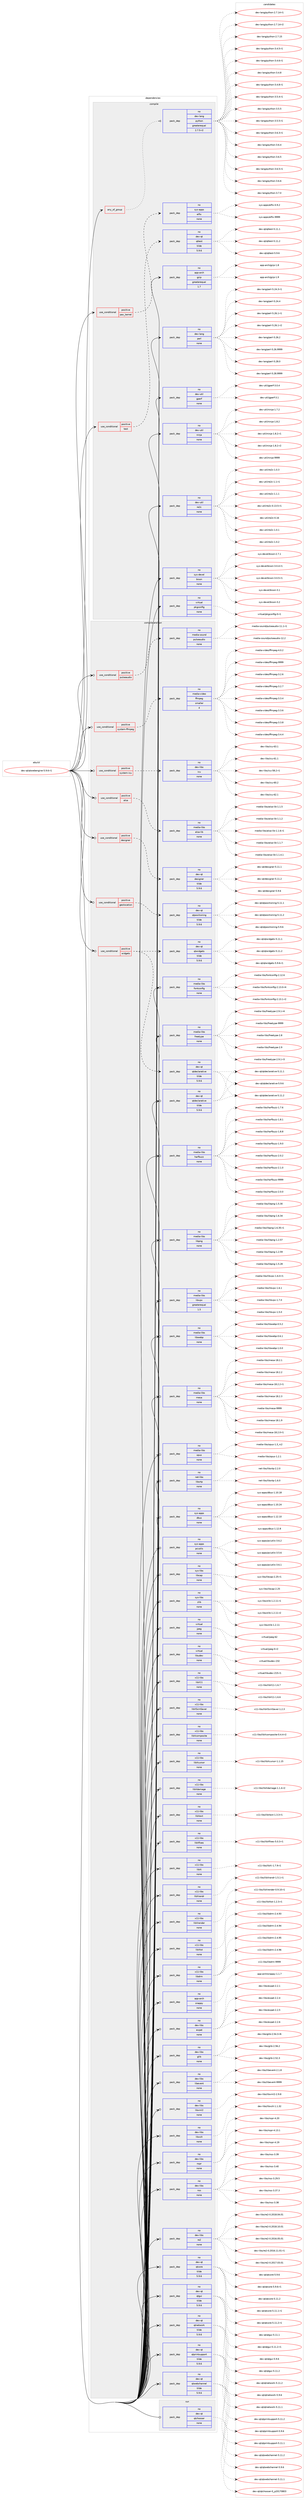 digraph prolog {

# *************
# Graph options
# *************

newrank=true;
concentrate=true;
compound=true;
graph [rankdir=LR,fontname=Helvetica,fontsize=10,ranksep=1.5];#, ranksep=2.5, nodesep=0.2];
edge  [arrowhead=vee];
node  [fontname=Helvetica,fontsize=10];

# **********
# The ebuild
# **********

subgraph cluster_leftcol {
color=gray;
rank=same;
label=<<i>ebuild</i>>;
id [label="dev-qt/qtwebengine-5.9.6-r1", color=red, width=4, href="../dev-qt/qtwebengine-5.9.6-r1.svg"];
}

# ****************
# The dependencies
# ****************

subgraph cluster_midcol {
color=gray;
label=<<i>dependencies</i>>;
subgraph cluster_compile {
fillcolor="#eeeeee";
style=filled;
label=<<i>compile</i>>;
subgraph any106 {
dependency3936 [label=<<TABLE BORDER="0" CELLBORDER="1" CELLSPACING="0" CELLPADDING="4"><TR><TD CELLPADDING="10">any_of_group</TD></TR></TABLE>>, shape=none, color=red];subgraph pack3151 {
dependency3937 [label=<<TABLE BORDER="0" CELLBORDER="1" CELLSPACING="0" CELLPADDING="4" WIDTH="220"><TR><TD ROWSPAN="6" CELLPADDING="30">pack_dep</TD></TR><TR><TD WIDTH="110">no</TD></TR><TR><TD>dev-lang</TD></TR><TR><TD>python</TD></TR><TR><TD>greaterequal</TD></TR><TR><TD>2.7.5-r2</TD></TR></TABLE>>, shape=none, color=blue];
}
dependency3936:e -> dependency3937:w [weight=20,style="dotted",arrowhead="oinv"];
}
id:e -> dependency3936:w [weight=20,style="solid",arrowhead="vee"];
subgraph cond672 {
dependency3938 [label=<<TABLE BORDER="0" CELLBORDER="1" CELLSPACING="0" CELLPADDING="4"><TR><TD ROWSPAN="3" CELLPADDING="10">use_conditional</TD></TR><TR><TD>positive</TD></TR><TR><TD>pax_kernel</TD></TR></TABLE>>, shape=none, color=red];
subgraph pack3152 {
dependency3939 [label=<<TABLE BORDER="0" CELLBORDER="1" CELLSPACING="0" CELLPADDING="4" WIDTH="220"><TR><TD ROWSPAN="6" CELLPADDING="30">pack_dep</TD></TR><TR><TD WIDTH="110">no</TD></TR><TR><TD>sys-apps</TD></TR><TR><TD>elfix</TD></TR><TR><TD>none</TD></TR><TR><TD></TD></TR></TABLE>>, shape=none, color=blue];
}
dependency3938:e -> dependency3939:w [weight=20,style="dashed",arrowhead="vee"];
}
id:e -> dependency3938:w [weight=20,style="solid",arrowhead="vee"];
subgraph cond673 {
dependency3940 [label=<<TABLE BORDER="0" CELLBORDER="1" CELLSPACING="0" CELLPADDING="4"><TR><TD ROWSPAN="3" CELLPADDING="10">use_conditional</TD></TR><TR><TD>positive</TD></TR><TR><TD>test</TD></TR></TABLE>>, shape=none, color=red];
subgraph pack3153 {
dependency3941 [label=<<TABLE BORDER="0" CELLBORDER="1" CELLSPACING="0" CELLPADDING="4" WIDTH="220"><TR><TD ROWSPAN="6" CELLPADDING="30">pack_dep</TD></TR><TR><TD WIDTH="110">no</TD></TR><TR><TD>dev-qt</TD></TR><TR><TD>qttest</TD></TR><TR><TD>tilde</TD></TR><TR><TD>5.9.6</TD></TR></TABLE>>, shape=none, color=blue];
}
dependency3940:e -> dependency3941:w [weight=20,style="dashed",arrowhead="vee"];
}
id:e -> dependency3940:w [weight=20,style="solid",arrowhead="vee"];
subgraph pack3154 {
dependency3942 [label=<<TABLE BORDER="0" CELLBORDER="1" CELLSPACING="0" CELLPADDING="4" WIDTH="220"><TR><TD ROWSPAN="6" CELLPADDING="30">pack_dep</TD></TR><TR><TD WIDTH="110">no</TD></TR><TR><TD>app-arch</TD></TR><TR><TD>gzip</TD></TR><TR><TD>greaterequal</TD></TR><TR><TD>1.7</TD></TR></TABLE>>, shape=none, color=blue];
}
id:e -> dependency3942:w [weight=20,style="solid",arrowhead="vee"];
subgraph pack3155 {
dependency3943 [label=<<TABLE BORDER="0" CELLBORDER="1" CELLSPACING="0" CELLPADDING="4" WIDTH="220"><TR><TD ROWSPAN="6" CELLPADDING="30">pack_dep</TD></TR><TR><TD WIDTH="110">no</TD></TR><TR><TD>dev-lang</TD></TR><TR><TD>perl</TD></TR><TR><TD>none</TD></TR><TR><TD></TD></TR></TABLE>>, shape=none, color=blue];
}
id:e -> dependency3943:w [weight=20,style="solid",arrowhead="vee"];
subgraph pack3156 {
dependency3944 [label=<<TABLE BORDER="0" CELLBORDER="1" CELLSPACING="0" CELLPADDING="4" WIDTH="220"><TR><TD ROWSPAN="6" CELLPADDING="30">pack_dep</TD></TR><TR><TD WIDTH="110">no</TD></TR><TR><TD>dev-util</TD></TR><TR><TD>gperf</TD></TR><TR><TD>none</TD></TR><TR><TD></TD></TR></TABLE>>, shape=none, color=blue];
}
id:e -> dependency3944:w [weight=20,style="solid",arrowhead="vee"];
subgraph pack3157 {
dependency3945 [label=<<TABLE BORDER="0" CELLBORDER="1" CELLSPACING="0" CELLPADDING="4" WIDTH="220"><TR><TD ROWSPAN="6" CELLPADDING="30">pack_dep</TD></TR><TR><TD WIDTH="110">no</TD></TR><TR><TD>dev-util</TD></TR><TR><TD>ninja</TD></TR><TR><TD>none</TD></TR><TR><TD></TD></TR></TABLE>>, shape=none, color=blue];
}
id:e -> dependency3945:w [weight=20,style="solid",arrowhead="vee"];
subgraph pack3158 {
dependency3946 [label=<<TABLE BORDER="0" CELLBORDER="1" CELLSPACING="0" CELLPADDING="4" WIDTH="220"><TR><TD ROWSPAN="6" CELLPADDING="30">pack_dep</TD></TR><TR><TD WIDTH="110">no</TD></TR><TR><TD>dev-util</TD></TR><TR><TD>re2c</TD></TR><TR><TD>none</TD></TR><TR><TD></TD></TR></TABLE>>, shape=none, color=blue];
}
id:e -> dependency3946:w [weight=20,style="solid",arrowhead="vee"];
subgraph pack3159 {
dependency3947 [label=<<TABLE BORDER="0" CELLBORDER="1" CELLSPACING="0" CELLPADDING="4" WIDTH="220"><TR><TD ROWSPAN="6" CELLPADDING="30">pack_dep</TD></TR><TR><TD WIDTH="110">no</TD></TR><TR><TD>sys-devel</TD></TR><TR><TD>bison</TD></TR><TR><TD>none</TD></TR><TR><TD></TD></TR></TABLE>>, shape=none, color=blue];
}
id:e -> dependency3947:w [weight=20,style="solid",arrowhead="vee"];
subgraph pack3160 {
dependency3948 [label=<<TABLE BORDER="0" CELLBORDER="1" CELLSPACING="0" CELLPADDING="4" WIDTH="220"><TR><TD ROWSPAN="6" CELLPADDING="30">pack_dep</TD></TR><TR><TD WIDTH="110">no</TD></TR><TR><TD>virtual</TD></TR><TR><TD>pkgconfig</TD></TR><TR><TD>none</TD></TR><TR><TD></TD></TR></TABLE>>, shape=none, color=blue];
}
id:e -> dependency3948:w [weight=20,style="solid",arrowhead="vee"];
}
subgraph cluster_compileandrun {
fillcolor="#eeeeee";
style=filled;
label=<<i>compile and run</i>>;
subgraph cond674 {
dependency3949 [label=<<TABLE BORDER="0" CELLBORDER="1" CELLSPACING="0" CELLPADDING="4"><TR><TD ROWSPAN="3" CELLPADDING="10">use_conditional</TD></TR><TR><TD>positive</TD></TR><TR><TD>alsa</TD></TR></TABLE>>, shape=none, color=red];
subgraph pack3161 {
dependency3950 [label=<<TABLE BORDER="0" CELLBORDER="1" CELLSPACING="0" CELLPADDING="4" WIDTH="220"><TR><TD ROWSPAN="6" CELLPADDING="30">pack_dep</TD></TR><TR><TD WIDTH="110">no</TD></TR><TR><TD>media-libs</TD></TR><TR><TD>alsa-lib</TD></TR><TR><TD>none</TD></TR><TR><TD></TD></TR></TABLE>>, shape=none, color=blue];
}
dependency3949:e -> dependency3950:w [weight=20,style="dashed",arrowhead="vee"];
}
id:e -> dependency3949:w [weight=20,style="solid",arrowhead="odotvee"];
subgraph cond675 {
dependency3951 [label=<<TABLE BORDER="0" CELLBORDER="1" CELLSPACING="0" CELLPADDING="4"><TR><TD ROWSPAN="3" CELLPADDING="10">use_conditional</TD></TR><TR><TD>positive</TD></TR><TR><TD>designer</TD></TR></TABLE>>, shape=none, color=red];
subgraph pack3162 {
dependency3952 [label=<<TABLE BORDER="0" CELLBORDER="1" CELLSPACING="0" CELLPADDING="4" WIDTH="220"><TR><TD ROWSPAN="6" CELLPADDING="30">pack_dep</TD></TR><TR><TD WIDTH="110">no</TD></TR><TR><TD>dev-qt</TD></TR><TR><TD>designer</TD></TR><TR><TD>tilde</TD></TR><TR><TD>5.9.6</TD></TR></TABLE>>, shape=none, color=blue];
}
dependency3951:e -> dependency3952:w [weight=20,style="dashed",arrowhead="vee"];
}
id:e -> dependency3951:w [weight=20,style="solid",arrowhead="odotvee"];
subgraph cond676 {
dependency3953 [label=<<TABLE BORDER="0" CELLBORDER="1" CELLSPACING="0" CELLPADDING="4"><TR><TD ROWSPAN="3" CELLPADDING="10">use_conditional</TD></TR><TR><TD>positive</TD></TR><TR><TD>geolocation</TD></TR></TABLE>>, shape=none, color=red];
subgraph pack3163 {
dependency3954 [label=<<TABLE BORDER="0" CELLBORDER="1" CELLSPACING="0" CELLPADDING="4" WIDTH="220"><TR><TD ROWSPAN="6" CELLPADDING="30">pack_dep</TD></TR><TR><TD WIDTH="110">no</TD></TR><TR><TD>dev-qt</TD></TR><TR><TD>qtpositioning</TD></TR><TR><TD>tilde</TD></TR><TR><TD>5.9.6</TD></TR></TABLE>>, shape=none, color=blue];
}
dependency3953:e -> dependency3954:w [weight=20,style="dashed",arrowhead="vee"];
}
id:e -> dependency3953:w [weight=20,style="solid",arrowhead="odotvee"];
subgraph cond677 {
dependency3955 [label=<<TABLE BORDER="0" CELLBORDER="1" CELLSPACING="0" CELLPADDING="4"><TR><TD ROWSPAN="3" CELLPADDING="10">use_conditional</TD></TR><TR><TD>positive</TD></TR><TR><TD>pulseaudio</TD></TR></TABLE>>, shape=none, color=red];
subgraph pack3164 {
dependency3956 [label=<<TABLE BORDER="0" CELLBORDER="1" CELLSPACING="0" CELLPADDING="4" WIDTH="220"><TR><TD ROWSPAN="6" CELLPADDING="30">pack_dep</TD></TR><TR><TD WIDTH="110">no</TD></TR><TR><TD>media-sound</TD></TR><TR><TD>pulseaudio</TD></TR><TR><TD>none</TD></TR><TR><TD></TD></TR></TABLE>>, shape=none, color=blue];
}
dependency3955:e -> dependency3956:w [weight=20,style="dashed",arrowhead="vee"];
}
id:e -> dependency3955:w [weight=20,style="solid",arrowhead="odotvee"];
subgraph cond678 {
dependency3957 [label=<<TABLE BORDER="0" CELLBORDER="1" CELLSPACING="0" CELLPADDING="4"><TR><TD ROWSPAN="3" CELLPADDING="10">use_conditional</TD></TR><TR><TD>positive</TD></TR><TR><TD>system-ffmpeg</TD></TR></TABLE>>, shape=none, color=red];
subgraph pack3165 {
dependency3958 [label=<<TABLE BORDER="0" CELLBORDER="1" CELLSPACING="0" CELLPADDING="4" WIDTH="220"><TR><TD ROWSPAN="6" CELLPADDING="30">pack_dep</TD></TR><TR><TD WIDTH="110">no</TD></TR><TR><TD>media-video</TD></TR><TR><TD>ffmpeg</TD></TR><TR><TD>smaller</TD></TR><TR><TD>4</TD></TR></TABLE>>, shape=none, color=blue];
}
dependency3957:e -> dependency3958:w [weight=20,style="dashed",arrowhead="vee"];
}
id:e -> dependency3957:w [weight=20,style="solid",arrowhead="odotvee"];
subgraph cond679 {
dependency3959 [label=<<TABLE BORDER="0" CELLBORDER="1" CELLSPACING="0" CELLPADDING="4"><TR><TD ROWSPAN="3" CELLPADDING="10">use_conditional</TD></TR><TR><TD>positive</TD></TR><TR><TD>system-icu</TD></TR></TABLE>>, shape=none, color=red];
subgraph pack3166 {
dependency3960 [label=<<TABLE BORDER="0" CELLBORDER="1" CELLSPACING="0" CELLPADDING="4" WIDTH="220"><TR><TD ROWSPAN="6" CELLPADDING="30">pack_dep</TD></TR><TR><TD WIDTH="110">no</TD></TR><TR><TD>dev-libs</TD></TR><TR><TD>icu</TD></TR><TR><TD>none</TD></TR><TR><TD></TD></TR></TABLE>>, shape=none, color=blue];
}
dependency3959:e -> dependency3960:w [weight=20,style="dashed",arrowhead="vee"];
}
id:e -> dependency3959:w [weight=20,style="solid",arrowhead="odotvee"];
subgraph cond680 {
dependency3961 [label=<<TABLE BORDER="0" CELLBORDER="1" CELLSPACING="0" CELLPADDING="4"><TR><TD ROWSPAN="3" CELLPADDING="10">use_conditional</TD></TR><TR><TD>positive</TD></TR><TR><TD>widgets</TD></TR></TABLE>>, shape=none, color=red];
subgraph pack3167 {
dependency3962 [label=<<TABLE BORDER="0" CELLBORDER="1" CELLSPACING="0" CELLPADDING="4" WIDTH="220"><TR><TD ROWSPAN="6" CELLPADDING="30">pack_dep</TD></TR><TR><TD WIDTH="110">no</TD></TR><TR><TD>dev-qt</TD></TR><TR><TD>qtdeclarative</TD></TR><TR><TD>tilde</TD></TR><TR><TD>5.9.6</TD></TR></TABLE>>, shape=none, color=blue];
}
dependency3961:e -> dependency3962:w [weight=20,style="dashed",arrowhead="vee"];
subgraph pack3168 {
dependency3963 [label=<<TABLE BORDER="0" CELLBORDER="1" CELLSPACING="0" CELLPADDING="4" WIDTH="220"><TR><TD ROWSPAN="6" CELLPADDING="30">pack_dep</TD></TR><TR><TD WIDTH="110">no</TD></TR><TR><TD>dev-qt</TD></TR><TR><TD>qtwidgets</TD></TR><TR><TD>tilde</TD></TR><TR><TD>5.9.6</TD></TR></TABLE>>, shape=none, color=blue];
}
dependency3961:e -> dependency3963:w [weight=20,style="dashed",arrowhead="vee"];
}
id:e -> dependency3961:w [weight=20,style="solid",arrowhead="odotvee"];
subgraph pack3169 {
dependency3964 [label=<<TABLE BORDER="0" CELLBORDER="1" CELLSPACING="0" CELLPADDING="4" WIDTH="220"><TR><TD ROWSPAN="6" CELLPADDING="30">pack_dep</TD></TR><TR><TD WIDTH="110">no</TD></TR><TR><TD>app-arch</TD></TR><TR><TD>snappy</TD></TR><TR><TD>none</TD></TR><TR><TD></TD></TR></TABLE>>, shape=none, color=blue];
}
id:e -> dependency3964:w [weight=20,style="solid",arrowhead="odotvee"];
subgraph pack3170 {
dependency3965 [label=<<TABLE BORDER="0" CELLBORDER="1" CELLSPACING="0" CELLPADDING="4" WIDTH="220"><TR><TD ROWSPAN="6" CELLPADDING="30">pack_dep</TD></TR><TR><TD WIDTH="110">no</TD></TR><TR><TD>dev-libs</TD></TR><TR><TD>expat</TD></TR><TR><TD>none</TD></TR><TR><TD></TD></TR></TABLE>>, shape=none, color=blue];
}
id:e -> dependency3965:w [weight=20,style="solid",arrowhead="odotvee"];
subgraph pack3171 {
dependency3966 [label=<<TABLE BORDER="0" CELLBORDER="1" CELLSPACING="0" CELLPADDING="4" WIDTH="220"><TR><TD ROWSPAN="6" CELLPADDING="30">pack_dep</TD></TR><TR><TD WIDTH="110">no</TD></TR><TR><TD>dev-libs</TD></TR><TR><TD>glib</TD></TR><TR><TD>none</TD></TR><TR><TD></TD></TR></TABLE>>, shape=none, color=blue];
}
id:e -> dependency3966:w [weight=20,style="solid",arrowhead="odotvee"];
subgraph pack3172 {
dependency3967 [label=<<TABLE BORDER="0" CELLBORDER="1" CELLSPACING="0" CELLPADDING="4" WIDTH="220"><TR><TD ROWSPAN="6" CELLPADDING="30">pack_dep</TD></TR><TR><TD WIDTH="110">no</TD></TR><TR><TD>dev-libs</TD></TR><TR><TD>libevent</TD></TR><TR><TD>none</TD></TR><TR><TD></TD></TR></TABLE>>, shape=none, color=blue];
}
id:e -> dependency3967:w [weight=20,style="solid",arrowhead="odotvee"];
subgraph pack3173 {
dependency3968 [label=<<TABLE BORDER="0" CELLBORDER="1" CELLSPACING="0" CELLPADDING="4" WIDTH="220"><TR><TD ROWSPAN="6" CELLPADDING="30">pack_dep</TD></TR><TR><TD WIDTH="110">no</TD></TR><TR><TD>dev-libs</TD></TR><TR><TD>libxml2</TD></TR><TR><TD>none</TD></TR><TR><TD></TD></TR></TABLE>>, shape=none, color=blue];
}
id:e -> dependency3968:w [weight=20,style="solid",arrowhead="odotvee"];
subgraph pack3174 {
dependency3969 [label=<<TABLE BORDER="0" CELLBORDER="1" CELLSPACING="0" CELLPADDING="4" WIDTH="220"><TR><TD ROWSPAN="6" CELLPADDING="30">pack_dep</TD></TR><TR><TD WIDTH="110">no</TD></TR><TR><TD>dev-libs</TD></TR><TR><TD>libxslt</TD></TR><TR><TD>none</TD></TR><TR><TD></TD></TR></TABLE>>, shape=none, color=blue];
}
id:e -> dependency3969:w [weight=20,style="solid",arrowhead="odotvee"];
subgraph pack3175 {
dependency3970 [label=<<TABLE BORDER="0" CELLBORDER="1" CELLSPACING="0" CELLPADDING="4" WIDTH="220"><TR><TD ROWSPAN="6" CELLPADDING="30">pack_dep</TD></TR><TR><TD WIDTH="110">no</TD></TR><TR><TD>dev-libs</TD></TR><TR><TD>nspr</TD></TR><TR><TD>none</TD></TR><TR><TD></TD></TR></TABLE>>, shape=none, color=blue];
}
id:e -> dependency3970:w [weight=20,style="solid",arrowhead="odotvee"];
subgraph pack3176 {
dependency3971 [label=<<TABLE BORDER="0" CELLBORDER="1" CELLSPACING="0" CELLPADDING="4" WIDTH="220"><TR><TD ROWSPAN="6" CELLPADDING="30">pack_dep</TD></TR><TR><TD WIDTH="110">no</TD></TR><TR><TD>dev-libs</TD></TR><TR><TD>nss</TD></TR><TR><TD>none</TD></TR><TR><TD></TD></TR></TABLE>>, shape=none, color=blue];
}
id:e -> dependency3971:w [weight=20,style="solid",arrowhead="odotvee"];
subgraph pack3177 {
dependency3972 [label=<<TABLE BORDER="0" CELLBORDER="1" CELLSPACING="0" CELLPADDING="4" WIDTH="220"><TR><TD ROWSPAN="6" CELLPADDING="30">pack_dep</TD></TR><TR><TD WIDTH="110">no</TD></TR><TR><TD>dev-libs</TD></TR><TR><TD>re2</TD></TR><TR><TD>none</TD></TR><TR><TD></TD></TR></TABLE>>, shape=none, color=blue];
}
id:e -> dependency3972:w [weight=20,style="solid",arrowhead="odotvee"];
subgraph pack3178 {
dependency3973 [label=<<TABLE BORDER="0" CELLBORDER="1" CELLSPACING="0" CELLPADDING="4" WIDTH="220"><TR><TD ROWSPAN="6" CELLPADDING="30">pack_dep</TD></TR><TR><TD WIDTH="110">no</TD></TR><TR><TD>dev-qt</TD></TR><TR><TD>qtcore</TD></TR><TR><TD>tilde</TD></TR><TR><TD>5.9.6</TD></TR></TABLE>>, shape=none, color=blue];
}
id:e -> dependency3973:w [weight=20,style="solid",arrowhead="odotvee"];
subgraph pack3179 {
dependency3974 [label=<<TABLE BORDER="0" CELLBORDER="1" CELLSPACING="0" CELLPADDING="4" WIDTH="220"><TR><TD ROWSPAN="6" CELLPADDING="30">pack_dep</TD></TR><TR><TD WIDTH="110">no</TD></TR><TR><TD>dev-qt</TD></TR><TR><TD>qtdeclarative</TD></TR><TR><TD>tilde</TD></TR><TR><TD>5.9.6</TD></TR></TABLE>>, shape=none, color=blue];
}
id:e -> dependency3974:w [weight=20,style="solid",arrowhead="odotvee"];
subgraph pack3180 {
dependency3975 [label=<<TABLE BORDER="0" CELLBORDER="1" CELLSPACING="0" CELLPADDING="4" WIDTH="220"><TR><TD ROWSPAN="6" CELLPADDING="30">pack_dep</TD></TR><TR><TD WIDTH="110">no</TD></TR><TR><TD>dev-qt</TD></TR><TR><TD>qtgui</TD></TR><TR><TD>tilde</TD></TR><TR><TD>5.9.6</TD></TR></TABLE>>, shape=none, color=blue];
}
id:e -> dependency3975:w [weight=20,style="solid",arrowhead="odotvee"];
subgraph pack3181 {
dependency3976 [label=<<TABLE BORDER="0" CELLBORDER="1" CELLSPACING="0" CELLPADDING="4" WIDTH="220"><TR><TD ROWSPAN="6" CELLPADDING="30">pack_dep</TD></TR><TR><TD WIDTH="110">no</TD></TR><TR><TD>dev-qt</TD></TR><TR><TD>qtnetwork</TD></TR><TR><TD>tilde</TD></TR><TR><TD>5.9.6</TD></TR></TABLE>>, shape=none, color=blue];
}
id:e -> dependency3976:w [weight=20,style="solid",arrowhead="odotvee"];
subgraph pack3182 {
dependency3977 [label=<<TABLE BORDER="0" CELLBORDER="1" CELLSPACING="0" CELLPADDING="4" WIDTH="220"><TR><TD ROWSPAN="6" CELLPADDING="30">pack_dep</TD></TR><TR><TD WIDTH="110">no</TD></TR><TR><TD>dev-qt</TD></TR><TR><TD>qtprintsupport</TD></TR><TR><TD>tilde</TD></TR><TR><TD>5.9.6</TD></TR></TABLE>>, shape=none, color=blue];
}
id:e -> dependency3977:w [weight=20,style="solid",arrowhead="odotvee"];
subgraph pack3183 {
dependency3978 [label=<<TABLE BORDER="0" CELLBORDER="1" CELLSPACING="0" CELLPADDING="4" WIDTH="220"><TR><TD ROWSPAN="6" CELLPADDING="30">pack_dep</TD></TR><TR><TD WIDTH="110">no</TD></TR><TR><TD>dev-qt</TD></TR><TR><TD>qtwebchannel</TD></TR><TR><TD>tilde</TD></TR><TR><TD>5.9.6</TD></TR></TABLE>>, shape=none, color=blue];
}
id:e -> dependency3978:w [weight=20,style="solid",arrowhead="odotvee"];
subgraph pack3184 {
dependency3979 [label=<<TABLE BORDER="0" CELLBORDER="1" CELLSPACING="0" CELLPADDING="4" WIDTH="220"><TR><TD ROWSPAN="6" CELLPADDING="30">pack_dep</TD></TR><TR><TD WIDTH="110">no</TD></TR><TR><TD>media-libs</TD></TR><TR><TD>fontconfig</TD></TR><TR><TD>none</TD></TR><TR><TD></TD></TR></TABLE>>, shape=none, color=blue];
}
id:e -> dependency3979:w [weight=20,style="solid",arrowhead="odotvee"];
subgraph pack3185 {
dependency3980 [label=<<TABLE BORDER="0" CELLBORDER="1" CELLSPACING="0" CELLPADDING="4" WIDTH="220"><TR><TD ROWSPAN="6" CELLPADDING="30">pack_dep</TD></TR><TR><TD WIDTH="110">no</TD></TR><TR><TD>media-libs</TD></TR><TR><TD>freetype</TD></TR><TR><TD>none</TD></TR><TR><TD></TD></TR></TABLE>>, shape=none, color=blue];
}
id:e -> dependency3980:w [weight=20,style="solid",arrowhead="odotvee"];
subgraph pack3186 {
dependency3981 [label=<<TABLE BORDER="0" CELLBORDER="1" CELLSPACING="0" CELLPADDING="4" WIDTH="220"><TR><TD ROWSPAN="6" CELLPADDING="30">pack_dep</TD></TR><TR><TD WIDTH="110">no</TD></TR><TR><TD>media-libs</TD></TR><TR><TD>harfbuzz</TD></TR><TR><TD>none</TD></TR><TR><TD></TD></TR></TABLE>>, shape=none, color=blue];
}
id:e -> dependency3981:w [weight=20,style="solid",arrowhead="odotvee"];
subgraph pack3187 {
dependency3982 [label=<<TABLE BORDER="0" CELLBORDER="1" CELLSPACING="0" CELLPADDING="4" WIDTH="220"><TR><TD ROWSPAN="6" CELLPADDING="30">pack_dep</TD></TR><TR><TD WIDTH="110">no</TD></TR><TR><TD>media-libs</TD></TR><TR><TD>libpng</TD></TR><TR><TD>none</TD></TR><TR><TD></TD></TR></TABLE>>, shape=none, color=blue];
}
id:e -> dependency3982:w [weight=20,style="solid",arrowhead="odotvee"];
subgraph pack3188 {
dependency3983 [label=<<TABLE BORDER="0" CELLBORDER="1" CELLSPACING="0" CELLPADDING="4" WIDTH="220"><TR><TD ROWSPAN="6" CELLPADDING="30">pack_dep</TD></TR><TR><TD WIDTH="110">no</TD></TR><TR><TD>media-libs</TD></TR><TR><TD>libvpx</TD></TR><TR><TD>greaterequal</TD></TR><TR><TD>1.5</TD></TR></TABLE>>, shape=none, color=blue];
}
id:e -> dependency3983:w [weight=20,style="solid",arrowhead="odotvee"];
subgraph pack3189 {
dependency3984 [label=<<TABLE BORDER="0" CELLBORDER="1" CELLSPACING="0" CELLPADDING="4" WIDTH="220"><TR><TD ROWSPAN="6" CELLPADDING="30">pack_dep</TD></TR><TR><TD WIDTH="110">no</TD></TR><TR><TD>media-libs</TD></TR><TR><TD>libwebp</TD></TR><TR><TD>none</TD></TR><TR><TD></TD></TR></TABLE>>, shape=none, color=blue];
}
id:e -> dependency3984:w [weight=20,style="solid",arrowhead="odotvee"];
subgraph pack3190 {
dependency3985 [label=<<TABLE BORDER="0" CELLBORDER="1" CELLSPACING="0" CELLPADDING="4" WIDTH="220"><TR><TD ROWSPAN="6" CELLPADDING="30">pack_dep</TD></TR><TR><TD WIDTH="110">no</TD></TR><TR><TD>media-libs</TD></TR><TR><TD>mesa</TD></TR><TR><TD>none</TD></TR><TR><TD></TD></TR></TABLE>>, shape=none, color=blue];
}
id:e -> dependency3985:w [weight=20,style="solid",arrowhead="odotvee"];
subgraph pack3191 {
dependency3986 [label=<<TABLE BORDER="0" CELLBORDER="1" CELLSPACING="0" CELLPADDING="4" WIDTH="220"><TR><TD ROWSPAN="6" CELLPADDING="30">pack_dep</TD></TR><TR><TD WIDTH="110">no</TD></TR><TR><TD>media-libs</TD></TR><TR><TD>opus</TD></TR><TR><TD>none</TD></TR><TR><TD></TD></TR></TABLE>>, shape=none, color=blue];
}
id:e -> dependency3986:w [weight=20,style="solid",arrowhead="odotvee"];
subgraph pack3192 {
dependency3987 [label=<<TABLE BORDER="0" CELLBORDER="1" CELLSPACING="0" CELLPADDING="4" WIDTH="220"><TR><TD ROWSPAN="6" CELLPADDING="30">pack_dep</TD></TR><TR><TD WIDTH="110">no</TD></TR><TR><TD>net-libs</TD></TR><TR><TD>libsrtp</TD></TR><TR><TD>none</TD></TR><TR><TD></TD></TR></TABLE>>, shape=none, color=blue];
}
id:e -> dependency3987:w [weight=20,style="solid",arrowhead="odotvee"];
subgraph pack3193 {
dependency3988 [label=<<TABLE BORDER="0" CELLBORDER="1" CELLSPACING="0" CELLPADDING="4" WIDTH="220"><TR><TD ROWSPAN="6" CELLPADDING="30">pack_dep</TD></TR><TR><TD WIDTH="110">no</TD></TR><TR><TD>sys-apps</TD></TR><TR><TD>dbus</TD></TR><TR><TD>none</TD></TR><TR><TD></TD></TR></TABLE>>, shape=none, color=blue];
}
id:e -> dependency3988:w [weight=20,style="solid",arrowhead="odotvee"];
subgraph pack3194 {
dependency3989 [label=<<TABLE BORDER="0" CELLBORDER="1" CELLSPACING="0" CELLPADDING="4" WIDTH="220"><TR><TD ROWSPAN="6" CELLPADDING="30">pack_dep</TD></TR><TR><TD WIDTH="110">no</TD></TR><TR><TD>sys-apps</TD></TR><TR><TD>pciutils</TD></TR><TR><TD>none</TD></TR><TR><TD></TD></TR></TABLE>>, shape=none, color=blue];
}
id:e -> dependency3989:w [weight=20,style="solid",arrowhead="odotvee"];
subgraph pack3195 {
dependency3990 [label=<<TABLE BORDER="0" CELLBORDER="1" CELLSPACING="0" CELLPADDING="4" WIDTH="220"><TR><TD ROWSPAN="6" CELLPADDING="30">pack_dep</TD></TR><TR><TD WIDTH="110">no</TD></TR><TR><TD>sys-libs</TD></TR><TR><TD>libcap</TD></TR><TR><TD>none</TD></TR><TR><TD></TD></TR></TABLE>>, shape=none, color=blue];
}
id:e -> dependency3990:w [weight=20,style="solid",arrowhead="odotvee"];
subgraph pack3196 {
dependency3991 [label=<<TABLE BORDER="0" CELLBORDER="1" CELLSPACING="0" CELLPADDING="4" WIDTH="220"><TR><TD ROWSPAN="6" CELLPADDING="30">pack_dep</TD></TR><TR><TD WIDTH="110">no</TD></TR><TR><TD>sys-libs</TD></TR><TR><TD>zlib</TD></TR><TR><TD>none</TD></TR><TR><TD></TD></TR></TABLE>>, shape=none, color=blue];
}
id:e -> dependency3991:w [weight=20,style="solid",arrowhead="odotvee"];
subgraph pack3197 {
dependency3992 [label=<<TABLE BORDER="0" CELLBORDER="1" CELLSPACING="0" CELLPADDING="4" WIDTH="220"><TR><TD ROWSPAN="6" CELLPADDING="30">pack_dep</TD></TR><TR><TD WIDTH="110">no</TD></TR><TR><TD>virtual</TD></TR><TR><TD>jpeg</TD></TR><TR><TD>none</TD></TR><TR><TD></TD></TR></TABLE>>, shape=none, color=blue];
}
id:e -> dependency3992:w [weight=20,style="solid",arrowhead="odotvee"];
subgraph pack3198 {
dependency3993 [label=<<TABLE BORDER="0" CELLBORDER="1" CELLSPACING="0" CELLPADDING="4" WIDTH="220"><TR><TD ROWSPAN="6" CELLPADDING="30">pack_dep</TD></TR><TR><TD WIDTH="110">no</TD></TR><TR><TD>virtual</TD></TR><TR><TD>libudev</TD></TR><TR><TD>none</TD></TR><TR><TD></TD></TR></TABLE>>, shape=none, color=blue];
}
id:e -> dependency3993:w [weight=20,style="solid",arrowhead="odotvee"];
subgraph pack3199 {
dependency3994 [label=<<TABLE BORDER="0" CELLBORDER="1" CELLSPACING="0" CELLPADDING="4" WIDTH="220"><TR><TD ROWSPAN="6" CELLPADDING="30">pack_dep</TD></TR><TR><TD WIDTH="110">no</TD></TR><TR><TD>x11-libs</TD></TR><TR><TD>libX11</TD></TR><TR><TD>none</TD></TR><TR><TD></TD></TR></TABLE>>, shape=none, color=blue];
}
id:e -> dependency3994:w [weight=20,style="solid",arrowhead="odotvee"];
subgraph pack3200 {
dependency3995 [label=<<TABLE BORDER="0" CELLBORDER="1" CELLSPACING="0" CELLPADDING="4" WIDTH="220"><TR><TD ROWSPAN="6" CELLPADDING="30">pack_dep</TD></TR><TR><TD WIDTH="110">no</TD></TR><TR><TD>x11-libs</TD></TR><TR><TD>libXScrnSaver</TD></TR><TR><TD>none</TD></TR><TR><TD></TD></TR></TABLE>>, shape=none, color=blue];
}
id:e -> dependency3995:w [weight=20,style="solid",arrowhead="odotvee"];
subgraph pack3201 {
dependency3996 [label=<<TABLE BORDER="0" CELLBORDER="1" CELLSPACING="0" CELLPADDING="4" WIDTH="220"><TR><TD ROWSPAN="6" CELLPADDING="30">pack_dep</TD></TR><TR><TD WIDTH="110">no</TD></TR><TR><TD>x11-libs</TD></TR><TR><TD>libXcomposite</TD></TR><TR><TD>none</TD></TR><TR><TD></TD></TR></TABLE>>, shape=none, color=blue];
}
id:e -> dependency3996:w [weight=20,style="solid",arrowhead="odotvee"];
subgraph pack3202 {
dependency3997 [label=<<TABLE BORDER="0" CELLBORDER="1" CELLSPACING="0" CELLPADDING="4" WIDTH="220"><TR><TD ROWSPAN="6" CELLPADDING="30">pack_dep</TD></TR><TR><TD WIDTH="110">no</TD></TR><TR><TD>x11-libs</TD></TR><TR><TD>libXcursor</TD></TR><TR><TD>none</TD></TR><TR><TD></TD></TR></TABLE>>, shape=none, color=blue];
}
id:e -> dependency3997:w [weight=20,style="solid",arrowhead="odotvee"];
subgraph pack3203 {
dependency3998 [label=<<TABLE BORDER="0" CELLBORDER="1" CELLSPACING="0" CELLPADDING="4" WIDTH="220"><TR><TD ROWSPAN="6" CELLPADDING="30">pack_dep</TD></TR><TR><TD WIDTH="110">no</TD></TR><TR><TD>x11-libs</TD></TR><TR><TD>libXdamage</TD></TR><TR><TD>none</TD></TR><TR><TD></TD></TR></TABLE>>, shape=none, color=blue];
}
id:e -> dependency3998:w [weight=20,style="solid",arrowhead="odotvee"];
subgraph pack3204 {
dependency3999 [label=<<TABLE BORDER="0" CELLBORDER="1" CELLSPACING="0" CELLPADDING="4" WIDTH="220"><TR><TD ROWSPAN="6" CELLPADDING="30">pack_dep</TD></TR><TR><TD WIDTH="110">no</TD></TR><TR><TD>x11-libs</TD></TR><TR><TD>libXext</TD></TR><TR><TD>none</TD></TR><TR><TD></TD></TR></TABLE>>, shape=none, color=blue];
}
id:e -> dependency3999:w [weight=20,style="solid",arrowhead="odotvee"];
subgraph pack3205 {
dependency4000 [label=<<TABLE BORDER="0" CELLBORDER="1" CELLSPACING="0" CELLPADDING="4" WIDTH="220"><TR><TD ROWSPAN="6" CELLPADDING="30">pack_dep</TD></TR><TR><TD WIDTH="110">no</TD></TR><TR><TD>x11-libs</TD></TR><TR><TD>libXfixes</TD></TR><TR><TD>none</TD></TR><TR><TD></TD></TR></TABLE>>, shape=none, color=blue];
}
id:e -> dependency4000:w [weight=20,style="solid",arrowhead="odotvee"];
subgraph pack3206 {
dependency4001 [label=<<TABLE BORDER="0" CELLBORDER="1" CELLSPACING="0" CELLPADDING="4" WIDTH="220"><TR><TD ROWSPAN="6" CELLPADDING="30">pack_dep</TD></TR><TR><TD WIDTH="110">no</TD></TR><TR><TD>x11-libs</TD></TR><TR><TD>libXi</TD></TR><TR><TD>none</TD></TR><TR><TD></TD></TR></TABLE>>, shape=none, color=blue];
}
id:e -> dependency4001:w [weight=20,style="solid",arrowhead="odotvee"];
subgraph pack3207 {
dependency4002 [label=<<TABLE BORDER="0" CELLBORDER="1" CELLSPACING="0" CELLPADDING="4" WIDTH="220"><TR><TD ROWSPAN="6" CELLPADDING="30">pack_dep</TD></TR><TR><TD WIDTH="110">no</TD></TR><TR><TD>x11-libs</TD></TR><TR><TD>libXrandr</TD></TR><TR><TD>none</TD></TR><TR><TD></TD></TR></TABLE>>, shape=none, color=blue];
}
id:e -> dependency4002:w [weight=20,style="solid",arrowhead="odotvee"];
subgraph pack3208 {
dependency4003 [label=<<TABLE BORDER="0" CELLBORDER="1" CELLSPACING="0" CELLPADDING="4" WIDTH="220"><TR><TD ROWSPAN="6" CELLPADDING="30">pack_dep</TD></TR><TR><TD WIDTH="110">no</TD></TR><TR><TD>x11-libs</TD></TR><TR><TD>libXrender</TD></TR><TR><TD>none</TD></TR><TR><TD></TD></TR></TABLE>>, shape=none, color=blue];
}
id:e -> dependency4003:w [weight=20,style="solid",arrowhead="odotvee"];
subgraph pack3209 {
dependency4004 [label=<<TABLE BORDER="0" CELLBORDER="1" CELLSPACING="0" CELLPADDING="4" WIDTH="220"><TR><TD ROWSPAN="6" CELLPADDING="30">pack_dep</TD></TR><TR><TD WIDTH="110">no</TD></TR><TR><TD>x11-libs</TD></TR><TR><TD>libXtst</TD></TR><TR><TD>none</TD></TR><TR><TD></TD></TR></TABLE>>, shape=none, color=blue];
}
id:e -> dependency4004:w [weight=20,style="solid",arrowhead="odotvee"];
subgraph pack3210 {
dependency4005 [label=<<TABLE BORDER="0" CELLBORDER="1" CELLSPACING="0" CELLPADDING="4" WIDTH="220"><TR><TD ROWSPAN="6" CELLPADDING="30">pack_dep</TD></TR><TR><TD WIDTH="110">no</TD></TR><TR><TD>x11-libs</TD></TR><TR><TD>libdrm</TD></TR><TR><TD>none</TD></TR><TR><TD></TD></TR></TABLE>>, shape=none, color=blue];
}
id:e -> dependency4005:w [weight=20,style="solid",arrowhead="odotvee"];
}
subgraph cluster_run {
fillcolor="#eeeeee";
style=filled;
label=<<i>run</i>>;
subgraph pack3211 {
dependency4006 [label=<<TABLE BORDER="0" CELLBORDER="1" CELLSPACING="0" CELLPADDING="4" WIDTH="220"><TR><TD ROWSPAN="6" CELLPADDING="30">pack_dep</TD></TR><TR><TD WIDTH="110">no</TD></TR><TR><TD>dev-qt</TD></TR><TR><TD>qtchooser</TD></TR><TR><TD>none</TD></TR><TR><TD></TD></TR></TABLE>>, shape=none, color=blue];
}
id:e -> dependency4006:w [weight=20,style="solid",arrowhead="odot"];
}
}

# **************
# The candidates
# **************

subgraph cluster_choices {
rank=same;
color=gray;
label=<<i>candidates</i>>;

subgraph choice3151 {
color=black;
nodesep=1;
choice100101118451089711010347112121116104111110455046554649524511449 [label="dev-lang/python-2.7.14-r1", color=red, width=4,href="../dev-lang/python-2.7.14-r1.svg"];
choice100101118451089711010347112121116104111110455046554649524511450 [label="dev-lang/python-2.7.14-r2", color=red, width=4,href="../dev-lang/python-2.7.14-r2.svg"];
choice10010111845108971101034711212111610411111045504655464953 [label="dev-lang/python-2.7.15", color=red, width=4,href="../dev-lang/python-2.7.15.svg"];
choice1001011184510897110103471121211161041111104551465246534511449 [label="dev-lang/python-3.4.5-r1", color=red, width=4,href="../dev-lang/python-3.4.5-r1.svg"];
choice1001011184510897110103471121211161041111104551465246544511449 [label="dev-lang/python-3.4.6-r1", color=red, width=4,href="../dev-lang/python-3.4.6-r1.svg"];
choice100101118451089711010347112121116104111110455146524656 [label="dev-lang/python-3.4.8", color=red, width=4,href="../dev-lang/python-3.4.8.svg"];
choice1001011184510897110103471121211161041111104551465246564511449 [label="dev-lang/python-3.4.8-r1", color=red, width=4,href="../dev-lang/python-3.4.8-r1.svg"];
choice1001011184510897110103471121211161041111104551465346524511449 [label="dev-lang/python-3.5.4-r1", color=red, width=4,href="../dev-lang/python-3.5.4-r1.svg"];
choice100101118451089711010347112121116104111110455146534653 [label="dev-lang/python-3.5.5", color=red, width=4,href="../dev-lang/python-3.5.5.svg"];
choice1001011184510897110103471121211161041111104551465346534511449 [label="dev-lang/python-3.5.5-r1", color=red, width=4,href="../dev-lang/python-3.5.5-r1.svg"];
choice1001011184510897110103471121211161041111104551465446514511449 [label="dev-lang/python-3.6.3-r1", color=red, width=4,href="../dev-lang/python-3.6.3-r1.svg"];
choice100101118451089711010347112121116104111110455146544652 [label="dev-lang/python-3.6.4", color=red, width=4,href="../dev-lang/python-3.6.4.svg"];
choice100101118451089711010347112121116104111110455146544653 [label="dev-lang/python-3.6.5", color=red, width=4,href="../dev-lang/python-3.6.5.svg"];
choice1001011184510897110103471121211161041111104551465446534511449 [label="dev-lang/python-3.6.5-r1", color=red, width=4,href="../dev-lang/python-3.6.5-r1.svg"];
choice100101118451089711010347112121116104111110455146544654 [label="dev-lang/python-3.6.6", color=red, width=4,href="../dev-lang/python-3.6.6.svg"];
choice100101118451089711010347112121116104111110455146554648 [label="dev-lang/python-3.7.0", color=red, width=4,href="../dev-lang/python-3.7.0.svg"];
dependency3937:e -> choice100101118451089711010347112121116104111110455046554649524511449:w [style=dotted,weight="100"];
dependency3937:e -> choice100101118451089711010347112121116104111110455046554649524511450:w [style=dotted,weight="100"];
dependency3937:e -> choice10010111845108971101034711212111610411111045504655464953:w [style=dotted,weight="100"];
dependency3937:e -> choice1001011184510897110103471121211161041111104551465246534511449:w [style=dotted,weight="100"];
dependency3937:e -> choice1001011184510897110103471121211161041111104551465246544511449:w [style=dotted,weight="100"];
dependency3937:e -> choice100101118451089711010347112121116104111110455146524656:w [style=dotted,weight="100"];
dependency3937:e -> choice1001011184510897110103471121211161041111104551465246564511449:w [style=dotted,weight="100"];
dependency3937:e -> choice1001011184510897110103471121211161041111104551465346524511449:w [style=dotted,weight="100"];
dependency3937:e -> choice100101118451089711010347112121116104111110455146534653:w [style=dotted,weight="100"];
dependency3937:e -> choice1001011184510897110103471121211161041111104551465346534511449:w [style=dotted,weight="100"];
dependency3937:e -> choice1001011184510897110103471121211161041111104551465446514511449:w [style=dotted,weight="100"];
dependency3937:e -> choice100101118451089711010347112121116104111110455146544652:w [style=dotted,weight="100"];
dependency3937:e -> choice100101118451089711010347112121116104111110455146544653:w [style=dotted,weight="100"];
dependency3937:e -> choice1001011184510897110103471121211161041111104551465446534511449:w [style=dotted,weight="100"];
dependency3937:e -> choice100101118451089711010347112121116104111110455146544654:w [style=dotted,weight="100"];
dependency3937:e -> choice100101118451089711010347112121116104111110455146554648:w [style=dotted,weight="100"];
}
subgraph choice3152 {
color=black;
nodesep=1;
choice115121115459711211211547101108102105120454846574650 [label="sys-apps/elfix-0.9.2", color=red, width=4,href="../sys-apps/elfix-0.9.2.svg"];
choice1151211154597112112115471011081021051204557575757 [label="sys-apps/elfix-9999", color=red, width=4,href="../sys-apps/elfix-9999.svg"];
dependency3939:e -> choice115121115459711211211547101108102105120454846574650:w [style=dotted,weight="100"];
dependency3939:e -> choice1151211154597112112115471011081021051204557575757:w [style=dotted,weight="100"];
}
subgraph choice3153 {
color=black;
nodesep=1;
choice100101118451131164711311611610111511645534649494649 [label="dev-qt/qttest-5.11.1", color=red, width=4,href="../dev-qt/qttest-5.11.1.svg"];
choice100101118451131164711311611610111511645534649494650 [label="dev-qt/qttest-5.11.2", color=red, width=4,href="../dev-qt/qttest-5.11.2.svg"];
choice1001011184511311647113116116101115116455346574654 [label="dev-qt/qttest-5.9.6", color=red, width=4,href="../dev-qt/qttest-5.9.6.svg"];
dependency3941:e -> choice100101118451131164711311611610111511645534649494649:w [style=dotted,weight="100"];
dependency3941:e -> choice100101118451131164711311611610111511645534649494650:w [style=dotted,weight="100"];
dependency3941:e -> choice1001011184511311647113116116101115116455346574654:w [style=dotted,weight="100"];
}
subgraph choice3154 {
color=black;
nodesep=1;
choice971121124597114991044710312210511245494656 [label="app-arch/gzip-1.8", color=red, width=4,href="../app-arch/gzip-1.8.svg"];
choice971121124597114991044710312210511245494657 [label="app-arch/gzip-1.9", color=red, width=4,href="../app-arch/gzip-1.9.svg"];
dependency3942:e -> choice971121124597114991044710312210511245494656:w [style=dotted,weight="100"];
dependency3942:e -> choice971121124597114991044710312210511245494657:w [style=dotted,weight="100"];
}
subgraph choice3155 {
color=black;
nodesep=1;
choice100101118451089711010347112101114108455346505246514511449 [label="dev-lang/perl-5.24.3-r1", color=red, width=4,href="../dev-lang/perl-5.24.3-r1.svg"];
choice10010111845108971101034711210111410845534650524652 [label="dev-lang/perl-5.24.4", color=red, width=4,href="../dev-lang/perl-5.24.4.svg"];
choice100101118451089711010347112101114108455346505446494511449 [label="dev-lang/perl-5.26.1-r1", color=red, width=4,href="../dev-lang/perl-5.26.1-r1.svg"];
choice100101118451089711010347112101114108455346505446494511450 [label="dev-lang/perl-5.26.1-r2", color=red, width=4,href="../dev-lang/perl-5.26.1-r2.svg"];
choice10010111845108971101034711210111410845534650544650 [label="dev-lang/perl-5.26.2", color=red, width=4,href="../dev-lang/perl-5.26.2.svg"];
choice10010111845108971101034711210111410845534650544657575757 [label="dev-lang/perl-5.26.9999", color=red, width=4,href="../dev-lang/perl-5.26.9999.svg"];
choice10010111845108971101034711210111410845534650564648 [label="dev-lang/perl-5.28.0", color=red, width=4,href="../dev-lang/perl-5.28.0.svg"];
choice10010111845108971101034711210111410845534650564657575757 [label="dev-lang/perl-5.28.9999", color=red, width=4,href="../dev-lang/perl-5.28.9999.svg"];
dependency3943:e -> choice100101118451089711010347112101114108455346505246514511449:w [style=dotted,weight="100"];
dependency3943:e -> choice10010111845108971101034711210111410845534650524652:w [style=dotted,weight="100"];
dependency3943:e -> choice100101118451089711010347112101114108455346505446494511449:w [style=dotted,weight="100"];
dependency3943:e -> choice100101118451089711010347112101114108455346505446494511450:w [style=dotted,weight="100"];
dependency3943:e -> choice10010111845108971101034711210111410845534650544650:w [style=dotted,weight="100"];
dependency3943:e -> choice10010111845108971101034711210111410845534650544657575757:w [style=dotted,weight="100"];
dependency3943:e -> choice10010111845108971101034711210111410845534650564648:w [style=dotted,weight="100"];
dependency3943:e -> choice10010111845108971101034711210111410845534650564657575757:w [style=dotted,weight="100"];
}
subgraph choice3156 {
color=black;
nodesep=1;
choice1001011184511711610510847103112101114102455146484652 [label="dev-util/gperf-3.0.4", color=red, width=4,href="../dev-util/gperf-3.0.4.svg"];
choice100101118451171161051084710311210111410245514649 [label="dev-util/gperf-3.1", color=red, width=4,href="../dev-util/gperf-3.1.svg"];
dependency3944:e -> choice1001011184511711610510847103112101114102455146484652:w [style=dotted,weight="100"];
dependency3944:e -> choice100101118451171161051084710311210111410245514649:w [style=dotted,weight="100"];
}
subgraph choice3157 {
color=black;
nodesep=1;
choice100101118451171161051084711010511010697454946554650 [label="dev-util/ninja-1.7.2", color=red, width=4,href="../dev-util/ninja-1.7.2.svg"];
choice100101118451171161051084711010511010697454946564650 [label="dev-util/ninja-1.8.2", color=red, width=4,href="../dev-util/ninja-1.8.2.svg"];
choice1001011184511711610510847110105110106974549465646504511449 [label="dev-util/ninja-1.8.2-r1", color=red, width=4,href="../dev-util/ninja-1.8.2-r1.svg"];
choice1001011184511711610510847110105110106974549465646504511450 [label="dev-util/ninja-1.8.2-r2", color=red, width=4,href="../dev-util/ninja-1.8.2-r2.svg"];
choice1001011184511711610510847110105110106974557575757 [label="dev-util/ninja-9999", color=red, width=4,href="../dev-util/ninja-9999.svg"];
dependency3945:e -> choice100101118451171161051084711010511010697454946554650:w [style=dotted,weight="100"];
dependency3945:e -> choice100101118451171161051084711010511010697454946564650:w [style=dotted,weight="100"];
dependency3945:e -> choice1001011184511711610510847110105110106974549465646504511449:w [style=dotted,weight="100"];
dependency3945:e -> choice1001011184511711610510847110105110106974549465646504511450:w [style=dotted,weight="100"];
dependency3945:e -> choice1001011184511711610510847110105110106974557575757:w [style=dotted,weight="100"];
}
subgraph choice3158 {
color=black;
nodesep=1;
choice10010111845117116105108471141015099454846495146534511449 [label="dev-util/re2c-0.13.5-r1", color=red, width=4,href="../dev-util/re2c-0.13.5-r1.svg"];
choice100101118451171161051084711410150994548464954 [label="dev-util/re2c-0.16", color=red, width=4,href="../dev-util/re2c-0.16.svg"];
choice10010111845117116105108471141015099454946484649 [label="dev-util/re2c-1.0.1", color=red, width=4,href="../dev-util/re2c-1.0.1.svg"];
choice10010111845117116105108471141015099454946484650 [label="dev-util/re2c-1.0.2", color=red, width=4,href="../dev-util/re2c-1.0.2.svg"];
choice10010111845117116105108471141015099454946484651 [label="dev-util/re2c-1.0.3", color=red, width=4,href="../dev-util/re2c-1.0.3.svg"];
choice10010111845117116105108471141015099454946494511449 [label="dev-util/re2c-1.1-r1", color=red, width=4,href="../dev-util/re2c-1.1-r1.svg"];
choice10010111845117116105108471141015099454946494649 [label="dev-util/re2c-1.1.1", color=red, width=4,href="../dev-util/re2c-1.1.1.svg"];
dependency3946:e -> choice10010111845117116105108471141015099454846495146534511449:w [style=dotted,weight="100"];
dependency3946:e -> choice100101118451171161051084711410150994548464954:w [style=dotted,weight="100"];
dependency3946:e -> choice10010111845117116105108471141015099454946484649:w [style=dotted,weight="100"];
dependency3946:e -> choice10010111845117116105108471141015099454946484650:w [style=dotted,weight="100"];
dependency3946:e -> choice10010111845117116105108471141015099454946484651:w [style=dotted,weight="100"];
dependency3946:e -> choice10010111845117116105108471141015099454946494511449:w [style=dotted,weight="100"];
dependency3946:e -> choice10010111845117116105108471141015099454946494649:w [style=dotted,weight="100"];
}
subgraph choice3159 {
color=black;
nodesep=1;
choice115121115451001011181011084798105115111110455046554649 [label="sys-devel/bison-2.7.1", color=red, width=4,href="../sys-devel/bison-2.7.1.svg"];
choice1151211154510010111810110847981051151111104551464846524511449 [label="sys-devel/bison-3.0.4-r1", color=red, width=4,href="../sys-devel/bison-3.0.4-r1.svg"];
choice1151211154510010111810110847981051151111104551464846534511449 [label="sys-devel/bison-3.0.5-r1", color=red, width=4,href="../sys-devel/bison-3.0.5-r1.svg"];
choice11512111545100101118101108479810511511111045514649 [label="sys-devel/bison-3.1", color=red, width=4,href="../sys-devel/bison-3.1.svg"];
choice11512111545100101118101108479810511511111045514650 [label="sys-devel/bison-3.2", color=red, width=4,href="../sys-devel/bison-3.2.svg"];
dependency3947:e -> choice115121115451001011181011084798105115111110455046554649:w [style=dotted,weight="100"];
dependency3947:e -> choice1151211154510010111810110847981051151111104551464846524511449:w [style=dotted,weight="100"];
dependency3947:e -> choice1151211154510010111810110847981051151111104551464846534511449:w [style=dotted,weight="100"];
dependency3947:e -> choice11512111545100101118101108479810511511111045514649:w [style=dotted,weight="100"];
dependency3947:e -> choice11512111545100101118101108479810511511111045514650:w [style=dotted,weight="100"];
}
subgraph choice3160 {
color=black;
nodesep=1;
choice11810511411611797108471121071039911111010210510345484511449 [label="virtual/pkgconfig-0-r1", color=red, width=4,href="../virtual/pkgconfig-0-r1.svg"];
dependency3948:e -> choice11810511411611797108471121071039911111010210510345484511449:w [style=dotted,weight="100"];
}
subgraph choice3161 {
color=black;
nodesep=1;
choice10910110010597451081059811547971081159745108105984549464946524649 [label="media-libs/alsa-lib-1.1.4.1", color=red, width=4,href="../media-libs/alsa-lib-1.1.4.1.svg"];
choice1091011001059745108105981154797108115974510810598454946494653 [label="media-libs/alsa-lib-1.1.5", color=red, width=4,href="../media-libs/alsa-lib-1.1.5.svg"];
choice1091011001059745108105981154797108115974510810598454946494650 [label="media-libs/alsa-lib-1.1.2", color=red, width=4,href="../media-libs/alsa-lib-1.1.2.svg"];
choice10910110010597451081059811547971081159745108105984549464946544511449 [label="media-libs/alsa-lib-1.1.6-r1", color=red, width=4,href="../media-libs/alsa-lib-1.1.6-r1.svg"];
choice1091011001059745108105981154797108115974510810598454946494655 [label="media-libs/alsa-lib-1.1.7", color=red, width=4,href="../media-libs/alsa-lib-1.1.7.svg"];
dependency3950:e -> choice10910110010597451081059811547971081159745108105984549464946524649:w [style=dotted,weight="100"];
dependency3950:e -> choice1091011001059745108105981154797108115974510810598454946494653:w [style=dotted,weight="100"];
dependency3950:e -> choice1091011001059745108105981154797108115974510810598454946494650:w [style=dotted,weight="100"];
dependency3950:e -> choice10910110010597451081059811547971081159745108105984549464946544511449:w [style=dotted,weight="100"];
dependency3950:e -> choice1091011001059745108105981154797108115974510810598454946494655:w [style=dotted,weight="100"];
}
subgraph choice3162 {
color=black;
nodesep=1;
choice100101118451131164710010111510510311010111445534649494649 [label="dev-qt/designer-5.11.1", color=red, width=4,href="../dev-qt/designer-5.11.1.svg"];
choice100101118451131164710010111510510311010111445534649494650 [label="dev-qt/designer-5.11.2", color=red, width=4,href="../dev-qt/designer-5.11.2.svg"];
choice1001011184511311647100101115105103110101114455346574654 [label="dev-qt/designer-5.9.6", color=red, width=4,href="../dev-qt/designer-5.9.6.svg"];
dependency3952:e -> choice100101118451131164710010111510510311010111445534649494649:w [style=dotted,weight="100"];
dependency3952:e -> choice100101118451131164710010111510510311010111445534649494650:w [style=dotted,weight="100"];
dependency3952:e -> choice1001011184511311647100101115105103110101114455346574654:w [style=dotted,weight="100"];
}
subgraph choice3163 {
color=black;
nodesep=1;
choice100101118451131164711311611211111510511610511111010511010345534649494649 [label="dev-qt/qtpositioning-5.11.1", color=red, width=4,href="../dev-qt/qtpositioning-5.11.1.svg"];
choice100101118451131164711311611211111510511610511111010511010345534649494650 [label="dev-qt/qtpositioning-5.11.2", color=red, width=4,href="../dev-qt/qtpositioning-5.11.2.svg"];
choice1001011184511311647113116112111115105116105111110105110103455346574654 [label="dev-qt/qtpositioning-5.9.6", color=red, width=4,href="../dev-qt/qtpositioning-5.9.6.svg"];
dependency3954:e -> choice100101118451131164711311611211111510511610511111010511010345534649494649:w [style=dotted,weight="100"];
dependency3954:e -> choice100101118451131164711311611211111510511610511111010511010345534649494650:w [style=dotted,weight="100"];
dependency3954:e -> choice1001011184511311647113116112111115105116105111110105110103455346574654:w [style=dotted,weight="100"];
}
subgraph choice3164 {
color=black;
nodesep=1;
choice1091011001059745115111117110100471121171081151019711710010511145494946494511449 [label="media-sound/pulseaudio-11.1-r1", color=red, width=4,href="../media-sound/pulseaudio-11.1-r1.svg"];
choice109101100105974511511111711010047112117108115101971171001051114549504650 [label="media-sound/pulseaudio-12.2", color=red, width=4,href="../media-sound/pulseaudio-12.2.svg"];
dependency3956:e -> choice1091011001059745115111117110100471121171081151019711710010511145494946494511449:w [style=dotted,weight="100"];
dependency3956:e -> choice109101100105974511511111711010047112117108115101971171001051114549504650:w [style=dotted,weight="100"];
}
subgraph choice3165 {
color=black;
nodesep=1;
choice109101100105974511810510010111147102102109112101103455146504654 [label="media-video/ffmpeg-3.2.6", color=red, width=4,href="../media-video/ffmpeg-3.2.6.svg"];
choice109101100105974511810510010111147102102109112101103455146504655 [label="media-video/ffmpeg-3.2.7", color=red, width=4,href="../media-video/ffmpeg-3.2.7.svg"];
choice109101100105974511810510010111147102102109112101103455146514652 [label="media-video/ffmpeg-3.3.4", color=red, width=4,href="../media-video/ffmpeg-3.3.4.svg"];
choice109101100105974511810510010111147102102109112101103455146514654 [label="media-video/ffmpeg-3.3.6", color=red, width=4,href="../media-video/ffmpeg-3.3.6.svg"];
choice109101100105974511810510010111147102102109112101103455146514656 [label="media-video/ffmpeg-3.3.8", color=red, width=4,href="../media-video/ffmpeg-3.3.8.svg"];
choice109101100105974511810510010111147102102109112101103455146524652 [label="media-video/ffmpeg-3.4.4", color=red, width=4,href="../media-video/ffmpeg-3.4.4.svg"];
choice109101100105974511810510010111147102102109112101103455246484650 [label="media-video/ffmpeg-4.0.2", color=red, width=4,href="../media-video/ffmpeg-4.0.2.svg"];
choice1091011001059745118105100101111471021021091121011034557575757 [label="media-video/ffmpeg-9999", color=red, width=4,href="../media-video/ffmpeg-9999.svg"];
dependency3958:e -> choice109101100105974511810510010111147102102109112101103455146504654:w [style=dotted,weight="100"];
dependency3958:e -> choice109101100105974511810510010111147102102109112101103455146504655:w [style=dotted,weight="100"];
dependency3958:e -> choice109101100105974511810510010111147102102109112101103455146514652:w [style=dotted,weight="100"];
dependency3958:e -> choice109101100105974511810510010111147102102109112101103455146514654:w [style=dotted,weight="100"];
dependency3958:e -> choice109101100105974511810510010111147102102109112101103455146514656:w [style=dotted,weight="100"];
dependency3958:e -> choice109101100105974511810510010111147102102109112101103455146524652:w [style=dotted,weight="100"];
dependency3958:e -> choice109101100105974511810510010111147102102109112101103455246484650:w [style=dotted,weight="100"];
dependency3958:e -> choice1091011001059745118105100101111471021021091121011034557575757:w [style=dotted,weight="100"];
}
subgraph choice3166 {
color=black;
nodesep=1;
choice100101118451081059811547105991174554494649 [label="dev-libs/icu-61.1", color=red, width=4,href="../dev-libs/icu-61.1.svg"];
choice1001011184510810598115471059911745535646504511449 [label="dev-libs/icu-58.2-r1", color=red, width=4,href="../dev-libs/icu-58.2-r1.svg"];
choice100101118451081059811547105991174554484650 [label="dev-libs/icu-60.2", color=red, width=4,href="../dev-libs/icu-60.2.svg"];
choice100101118451081059811547105991174554504649 [label="dev-libs/icu-62.1", color=red, width=4,href="../dev-libs/icu-62.1.svg"];
choice100101118451081059811547105991174554514649 [label="dev-libs/icu-63.1", color=red, width=4,href="../dev-libs/icu-63.1.svg"];
dependency3960:e -> choice100101118451081059811547105991174554494649:w [style=dotted,weight="100"];
dependency3960:e -> choice1001011184510810598115471059911745535646504511449:w [style=dotted,weight="100"];
dependency3960:e -> choice100101118451081059811547105991174554484650:w [style=dotted,weight="100"];
dependency3960:e -> choice100101118451081059811547105991174554504649:w [style=dotted,weight="100"];
dependency3960:e -> choice100101118451081059811547105991174554514649:w [style=dotted,weight="100"];
}
subgraph choice3167 {
color=black;
nodesep=1;
choice100101118451131164711311610010199108971149711610511810145534649494649 [label="dev-qt/qtdeclarative-5.11.1", color=red, width=4,href="../dev-qt/qtdeclarative-5.11.1.svg"];
choice100101118451131164711311610010199108971149711610511810145534649494650 [label="dev-qt/qtdeclarative-5.11.2", color=red, width=4,href="../dev-qt/qtdeclarative-5.11.2.svg"];
choice1001011184511311647113116100101991089711497116105118101455346574654 [label="dev-qt/qtdeclarative-5.9.6", color=red, width=4,href="../dev-qt/qtdeclarative-5.9.6.svg"];
dependency3962:e -> choice100101118451131164711311610010199108971149711610511810145534649494649:w [style=dotted,weight="100"];
dependency3962:e -> choice100101118451131164711311610010199108971149711610511810145534649494650:w [style=dotted,weight="100"];
dependency3962:e -> choice1001011184511311647113116100101991089711497116105118101455346574654:w [style=dotted,weight="100"];
}
subgraph choice3168 {
color=black;
nodesep=1;
choice100101118451131164711311611910510010310111611545534649494649 [label="dev-qt/qtwidgets-5.11.1", color=red, width=4,href="../dev-qt/qtwidgets-5.11.1.svg"];
choice100101118451131164711311611910510010310111611545534649494650 [label="dev-qt/qtwidgets-5.11.2", color=red, width=4,href="../dev-qt/qtwidgets-5.11.2.svg"];
choice10010111845113116471131161191051001031011161154553465746544511449 [label="dev-qt/qtwidgets-5.9.6-r1", color=red, width=4,href="../dev-qt/qtwidgets-5.9.6-r1.svg"];
dependency3963:e -> choice100101118451131164711311611910510010310111611545534649494649:w [style=dotted,weight="100"];
dependency3963:e -> choice100101118451131164711311611910510010310111611545534649494650:w [style=dotted,weight="100"];
dependency3963:e -> choice10010111845113116471131161191051001031011161154553465746544511449:w [style=dotted,weight="100"];
}
subgraph choice3169 {
color=black;
nodesep=1;
choice971121124597114991044711511097112112121454946494655 [label="app-arch/snappy-1.1.7", color=red, width=4,href="../app-arch/snappy-1.1.7.svg"];
dependency3964:e -> choice971121124597114991044711511097112112121454946494655:w [style=dotted,weight="100"];
}
subgraph choice3170 {
color=black;
nodesep=1;
choice10010111845108105981154710112011297116455046504649 [label="dev-libs/expat-2.2.1", color=red, width=4,href="../dev-libs/expat-2.2.1.svg"];
choice10010111845108105981154710112011297116455046504652 [label="dev-libs/expat-2.2.4", color=red, width=4,href="../dev-libs/expat-2.2.4.svg"];
choice10010111845108105981154710112011297116455046504653 [label="dev-libs/expat-2.2.5", color=red, width=4,href="../dev-libs/expat-2.2.5.svg"];
choice10010111845108105981154710112011297116455046504654 [label="dev-libs/expat-2.2.6", color=red, width=4,href="../dev-libs/expat-2.2.6.svg"];
dependency3965:e -> choice10010111845108105981154710112011297116455046504649:w [style=dotted,weight="100"];
dependency3965:e -> choice10010111845108105981154710112011297116455046504652:w [style=dotted,weight="100"];
dependency3965:e -> choice10010111845108105981154710112011297116455046504653:w [style=dotted,weight="100"];
dependency3965:e -> choice10010111845108105981154710112011297116455046504654:w [style=dotted,weight="100"];
}
subgraph choice3171 {
color=black;
nodesep=1;
choice1001011184510810598115471031081059845504653504651 [label="dev-libs/glib-2.52.3", color=red, width=4,href="../dev-libs/glib-2.52.3.svg"];
choice10010111845108105981154710310810598455046535246514511454 [label="dev-libs/glib-2.54.3-r6", color=red, width=4,href="../dev-libs/glib-2.54.3-r6.svg"];
choice1001011184510810598115471031081059845504653544650 [label="dev-libs/glib-2.56.2", color=red, width=4,href="../dev-libs/glib-2.56.2.svg"];
dependency3966:e -> choice1001011184510810598115471031081059845504653504651:w [style=dotted,weight="100"];
dependency3966:e -> choice10010111845108105981154710310810598455046535246514511454:w [style=dotted,weight="100"];
dependency3966:e -> choice1001011184510810598115471031081059845504653544650:w [style=dotted,weight="100"];
}
subgraph choice3172 {
color=black;
nodesep=1;
choice10010111845108105981154710810598101118101110116455046494656 [label="dev-libs/libevent-2.1.8", color=red, width=4,href="../dev-libs/libevent-2.1.8.svg"];
choice100101118451081059811547108105981011181011101164557575757 [label="dev-libs/libevent-9999", color=red, width=4,href="../dev-libs/libevent-9999.svg"];
dependency3967:e -> choice10010111845108105981154710810598101118101110116455046494656:w [style=dotted,weight="100"];
dependency3967:e -> choice100101118451081059811547108105981011181011101164557575757:w [style=dotted,weight="100"];
}
subgraph choice3173 {
color=black;
nodesep=1;
choice1001011184510810598115471081059812010910850455046574656 [label="dev-libs/libxml2-2.9.8", color=red, width=4,href="../dev-libs/libxml2-2.9.8.svg"];
dependency3968:e -> choice1001011184510810598115471081059812010910850455046574656:w [style=dotted,weight="100"];
}
subgraph choice3174 {
color=black;
nodesep=1;
choice1001011184510810598115471081059812011510811645494649465150 [label="dev-libs/libxslt-1.1.32", color=red, width=4,href="../dev-libs/libxslt-1.1.32.svg"];
dependency3969:e -> choice1001011184510810598115471081059812011510811645494649465150:w [style=dotted,weight="100"];
}
subgraph choice3175 {
color=black;
nodesep=1;
choice10010111845108105981154711011511211445524649514649 [label="dev-libs/nspr-4.13.1", color=red, width=4,href="../dev-libs/nspr-4.13.1.svg"];
choice1001011184510810598115471101151121144552464957 [label="dev-libs/nspr-4.19", color=red, width=4,href="../dev-libs/nspr-4.19.svg"];
choice1001011184510810598115471101151121144552465048 [label="dev-libs/nspr-4.20", color=red, width=4,href="../dev-libs/nspr-4.20.svg"];
dependency3970:e -> choice10010111845108105981154711011511211445524649514649:w [style=dotted,weight="100"];
dependency3970:e -> choice1001011184510810598115471101151121144552464957:w [style=dotted,weight="100"];
dependency3970:e -> choice1001011184510810598115471101151121144552465048:w [style=dotted,weight="100"];
}
subgraph choice3176 {
color=black;
nodesep=1;
choice10010111845108105981154711011511545514650574653 [label="dev-libs/nss-3.29.5", color=red, width=4,href="../dev-libs/nss-3.29.5.svg"];
choice10010111845108105981154711011511545514651554651 [label="dev-libs/nss-3.37.3", color=red, width=4,href="../dev-libs/nss-3.37.3.svg"];
choice1001011184510810598115471101151154551465156 [label="dev-libs/nss-3.38", color=red, width=4,href="../dev-libs/nss-3.38.svg"];
choice1001011184510810598115471101151154551465157 [label="dev-libs/nss-3.39", color=red, width=4,href="../dev-libs/nss-3.39.svg"];
choice1001011184510810598115471101151154551465248 [label="dev-libs/nss-3.40", color=red, width=4,href="../dev-libs/nss-3.40.svg"];
dependency3971:e -> choice10010111845108105981154711011511545514650574653:w [style=dotted,weight="100"];
dependency3971:e -> choice10010111845108105981154711011511545514651554651:w [style=dotted,weight="100"];
dependency3971:e -> choice1001011184510810598115471101151154551465156:w [style=dotted,weight="100"];
dependency3971:e -> choice1001011184510810598115471101151154551465157:w [style=dotted,weight="100"];
dependency3971:e -> choice1001011184510810598115471101151154551465248:w [style=dotted,weight="100"];
}
subgraph choice3177 {
color=black;
nodesep=1;
choice1001011184510810598115471141015045484650484954464853464849 [label="dev-libs/re2-0.2016.05.01", color=red, width=4,href="../dev-libs/re2-0.2016.05.01.svg"];
choice10010111845108105981154711410150454846504849544649494648494511449 [label="dev-libs/re2-0.2016.11.01-r1", color=red, width=4,href="../dev-libs/re2-0.2016.11.01-r1.svg"];
choice1001011184510810598115471141015045484650484955464851464849 [label="dev-libs/re2-0.2017.03.01", color=red, width=4,href="../dev-libs/re2-0.2017.03.01.svg"];
choice1001011184510810598115471141015045484650484956464852464849 [label="dev-libs/re2-0.2018.04.01", color=red, width=4,href="../dev-libs/re2-0.2018.04.01.svg"];
choice1001011184510810598115471141015045484650484956464948464849 [label="dev-libs/re2-0.2018.10.01", color=red, width=4,href="../dev-libs/re2-0.2018.10.01.svg"];
dependency3972:e -> choice1001011184510810598115471141015045484650484954464853464849:w [style=dotted,weight="100"];
dependency3972:e -> choice10010111845108105981154711410150454846504849544649494648494511449:w [style=dotted,weight="100"];
dependency3972:e -> choice1001011184510810598115471141015045484650484955464851464849:w [style=dotted,weight="100"];
dependency3972:e -> choice1001011184510810598115471141015045484650484956464852464849:w [style=dotted,weight="100"];
dependency3972:e -> choice1001011184510810598115471141015045484650484956464948464849:w [style=dotted,weight="100"];
}
subgraph choice3178 {
color=black;
nodesep=1;
choice10010111845113116471131169911111410145534649494650 [label="dev-qt/qtcore-5.11.2", color=red, width=4,href="../dev-qt/qtcore-5.11.2.svg"];
choice100101118451131164711311699111114101455346494946494511449 [label="dev-qt/qtcore-5.11.1-r1", color=red, width=4,href="../dev-qt/qtcore-5.11.1-r1.svg"];
choice100101118451131164711311699111114101455346494946504511449 [label="dev-qt/qtcore-5.11.2-r1", color=red, width=4,href="../dev-qt/qtcore-5.11.2-r1.svg"];
choice100101118451131164711311699111114101455346574654 [label="dev-qt/qtcore-5.9.6", color=red, width=4,href="../dev-qt/qtcore-5.9.6.svg"];
choice1001011184511311647113116991111141014553465746544511449 [label="dev-qt/qtcore-5.9.6-r1", color=red, width=4,href="../dev-qt/qtcore-5.9.6-r1.svg"];
dependency3973:e -> choice10010111845113116471131169911111410145534649494650:w [style=dotted,weight="100"];
dependency3973:e -> choice100101118451131164711311699111114101455346494946494511449:w [style=dotted,weight="100"];
dependency3973:e -> choice100101118451131164711311699111114101455346494946504511449:w [style=dotted,weight="100"];
dependency3973:e -> choice100101118451131164711311699111114101455346574654:w [style=dotted,weight="100"];
dependency3973:e -> choice1001011184511311647113116991111141014553465746544511449:w [style=dotted,weight="100"];
}
subgraph choice3179 {
color=black;
nodesep=1;
choice100101118451131164711311610010199108971149711610511810145534649494649 [label="dev-qt/qtdeclarative-5.11.1", color=red, width=4,href="../dev-qt/qtdeclarative-5.11.1.svg"];
choice100101118451131164711311610010199108971149711610511810145534649494650 [label="dev-qt/qtdeclarative-5.11.2", color=red, width=4,href="../dev-qt/qtdeclarative-5.11.2.svg"];
choice1001011184511311647113116100101991089711497116105118101455346574654 [label="dev-qt/qtdeclarative-5.9.6", color=red, width=4,href="../dev-qt/qtdeclarative-5.9.6.svg"];
dependency3974:e -> choice100101118451131164711311610010199108971149711610511810145534649494649:w [style=dotted,weight="100"];
dependency3974:e -> choice100101118451131164711311610010199108971149711610511810145534649494650:w [style=dotted,weight="100"];
dependency3974:e -> choice1001011184511311647113116100101991089711497116105118101455346574654:w [style=dotted,weight="100"];
}
subgraph choice3180 {
color=black;
nodesep=1;
choice100101118451131164711311610311710545534649494650 [label="dev-qt/qtgui-5.11.2", color=red, width=4,href="../dev-qt/qtgui-5.11.2.svg"];
choice100101118451131164711311610311710545534649494649 [label="dev-qt/qtgui-5.11.1", color=red, width=4,href="../dev-qt/qtgui-5.11.1.svg"];
choice1001011184511311647113116103117105455346494946504511449 [label="dev-qt/qtgui-5.11.2-r1", color=red, width=4,href="../dev-qt/qtgui-5.11.2-r1.svg"];
choice1001011184511311647113116103117105455346574654 [label="dev-qt/qtgui-5.9.6", color=red, width=4,href="../dev-qt/qtgui-5.9.6.svg"];
dependency3975:e -> choice100101118451131164711311610311710545534649494650:w [style=dotted,weight="100"];
dependency3975:e -> choice100101118451131164711311610311710545534649494649:w [style=dotted,weight="100"];
dependency3975:e -> choice1001011184511311647113116103117105455346494946504511449:w [style=dotted,weight="100"];
dependency3975:e -> choice1001011184511311647113116103117105455346574654:w [style=dotted,weight="100"];
}
subgraph choice3181 {
color=black;
nodesep=1;
choice100101118451131164711311611010111611911111410745534649494649 [label="dev-qt/qtnetwork-5.11.1", color=red, width=4,href="../dev-qt/qtnetwork-5.11.1.svg"];
choice100101118451131164711311611010111611911111410745534649494650 [label="dev-qt/qtnetwork-5.11.2", color=red, width=4,href="../dev-qt/qtnetwork-5.11.2.svg"];
choice1001011184511311647113116110101116119111114107455346574654 [label="dev-qt/qtnetwork-5.9.6", color=red, width=4,href="../dev-qt/qtnetwork-5.9.6.svg"];
dependency3976:e -> choice100101118451131164711311611010111611911111410745534649494649:w [style=dotted,weight="100"];
dependency3976:e -> choice100101118451131164711311611010111611911111410745534649494650:w [style=dotted,weight="100"];
dependency3976:e -> choice1001011184511311647113116110101116119111114107455346574654:w [style=dotted,weight="100"];
}
subgraph choice3182 {
color=black;
nodesep=1;
choice100101118451131164711311611211410511011611511711211211111411645534649494649 [label="dev-qt/qtprintsupport-5.11.1", color=red, width=4,href="../dev-qt/qtprintsupport-5.11.1.svg"];
choice100101118451131164711311611211410511011611511711211211111411645534649494650 [label="dev-qt/qtprintsupport-5.11.2", color=red, width=4,href="../dev-qt/qtprintsupport-5.11.2.svg"];
choice1001011184511311647113116112114105110116115117112112111114116455346574654 [label="dev-qt/qtprintsupport-5.9.6", color=red, width=4,href="../dev-qt/qtprintsupport-5.9.6.svg"];
dependency3977:e -> choice100101118451131164711311611211410511011611511711211211111411645534649494649:w [style=dotted,weight="100"];
dependency3977:e -> choice100101118451131164711311611211410511011611511711211211111411645534649494650:w [style=dotted,weight="100"];
dependency3977:e -> choice1001011184511311647113116112114105110116115117112112111114116455346574654:w [style=dotted,weight="100"];
}
subgraph choice3183 {
color=black;
nodesep=1;
choice100101118451131164711311611910198991049711011010110845534649494649 [label="dev-qt/qtwebchannel-5.11.1", color=red, width=4,href="../dev-qt/qtwebchannel-5.11.1.svg"];
choice100101118451131164711311611910198991049711011010110845534649494650 [label="dev-qt/qtwebchannel-5.11.2", color=red, width=4,href="../dev-qt/qtwebchannel-5.11.2.svg"];
choice1001011184511311647113116119101989910497110110101108455346574654 [label="dev-qt/qtwebchannel-5.9.6", color=red, width=4,href="../dev-qt/qtwebchannel-5.9.6.svg"];
dependency3978:e -> choice100101118451131164711311611910198991049711011010110845534649494649:w [style=dotted,weight="100"];
dependency3978:e -> choice100101118451131164711311611910198991049711011010110845534649494650:w [style=dotted,weight="100"];
dependency3978:e -> choice1001011184511311647113116119101989910497110110101108455346574654:w [style=dotted,weight="100"];
}
subgraph choice3184 {
color=black;
nodesep=1;
choice109101100105974510810598115471021111101169911111010210510345504649504654 [label="media-libs/fontconfig-2.12.6", color=red, width=4,href="../media-libs/fontconfig-2.12.6.svg"];
choice1091011001059745108105981154710211111011699111110102105103455046495146484511452 [label="media-libs/fontconfig-2.13.0-r4", color=red, width=4,href="../media-libs/fontconfig-2.13.0-r4.svg"];
choice1091011001059745108105981154710211111011699111110102105103455046495146494511450 [label="media-libs/fontconfig-2.13.1-r2", color=red, width=4,href="../media-libs/fontconfig-2.13.1-r2.svg"];
dependency3979:e -> choice109101100105974510810598115471021111101169911111010210510345504649504654:w [style=dotted,weight="100"];
dependency3979:e -> choice1091011001059745108105981154710211111011699111110102105103455046495146484511452:w [style=dotted,weight="100"];
dependency3979:e -> choice1091011001059745108105981154710211111011699111110102105103455046495146494511450:w [style=dotted,weight="100"];
}
subgraph choice3185 {
color=black;
nodesep=1;
choice1091011001059745108105981154710211410110111612111210145504656 [label="media-libs/freetype-2.8", color=red, width=4,href="../media-libs/freetype-2.8.svg"];
choice1091011001059745108105981154710211410110111612111210145504657 [label="media-libs/freetype-2.9", color=red, width=4,href="../media-libs/freetype-2.9.svg"];
choice109101100105974510810598115471021141011011161211121014550465746494511451 [label="media-libs/freetype-2.9.1-r3", color=red, width=4,href="../media-libs/freetype-2.9.1-r3.svg"];
choice109101100105974510810598115471021141011011161211121014550465746494511452 [label="media-libs/freetype-2.9.1-r4", color=red, width=4,href="../media-libs/freetype-2.9.1-r4.svg"];
choice109101100105974510810598115471021141011011161211121014557575757 [label="media-libs/freetype-9999", color=red, width=4,href="../media-libs/freetype-9999.svg"];
dependency3980:e -> choice1091011001059745108105981154710211410110111612111210145504656:w [style=dotted,weight="100"];
dependency3980:e -> choice1091011001059745108105981154710211410110111612111210145504657:w [style=dotted,weight="100"];
dependency3980:e -> choice109101100105974510810598115471021141011011161211121014550465746494511451:w [style=dotted,weight="100"];
dependency3980:e -> choice109101100105974510810598115471021141011011161211121014550465746494511452:w [style=dotted,weight="100"];
dependency3980:e -> choice109101100105974510810598115471021141011011161211121014557575757:w [style=dotted,weight="100"];
}
subgraph choice3186 {
color=black;
nodesep=1;
choice109101100105974510810598115471049711410298117122122455046484648 [label="media-libs/harfbuzz-2.0.0", color=red, width=4,href="../media-libs/harfbuzz-2.0.0.svg"];
choice109101100105974510810598115471049711410298117122122454946554654 [label="media-libs/harfbuzz-1.7.6", color=red, width=4,href="../media-libs/harfbuzz-1.7.6.svg"];
choice109101100105974510810598115471049711410298117122122454946564649 [label="media-libs/harfbuzz-1.8.1", color=red, width=4,href="../media-libs/harfbuzz-1.8.1.svg"];
choice109101100105974510810598115471049711410298117122122454946564656 [label="media-libs/harfbuzz-1.8.8", color=red, width=4,href="../media-libs/harfbuzz-1.8.8.svg"];
choice109101100105974510810598115471049711410298117122122454946574648 [label="media-libs/harfbuzz-1.9.0", color=red, width=4,href="../media-libs/harfbuzz-1.9.0.svg"];
choice109101100105974510810598115471049711410298117122122455046484650 [label="media-libs/harfbuzz-2.0.2", color=red, width=4,href="../media-libs/harfbuzz-2.0.2.svg"];
choice109101100105974510810598115471049711410298117122122455046494648 [label="media-libs/harfbuzz-2.1.0", color=red, width=4,href="../media-libs/harfbuzz-2.1.0.svg"];
choice1091011001059745108105981154710497114102981171221224557575757 [label="media-libs/harfbuzz-9999", color=red, width=4,href="../media-libs/harfbuzz-9999.svg"];
dependency3981:e -> choice109101100105974510810598115471049711410298117122122455046484648:w [style=dotted,weight="100"];
dependency3981:e -> choice109101100105974510810598115471049711410298117122122454946554654:w [style=dotted,weight="100"];
dependency3981:e -> choice109101100105974510810598115471049711410298117122122454946564649:w [style=dotted,weight="100"];
dependency3981:e -> choice109101100105974510810598115471049711410298117122122454946564656:w [style=dotted,weight="100"];
dependency3981:e -> choice109101100105974510810598115471049711410298117122122454946574648:w [style=dotted,weight="100"];
dependency3981:e -> choice109101100105974510810598115471049711410298117122122455046484650:w [style=dotted,weight="100"];
dependency3981:e -> choice109101100105974510810598115471049711410298117122122455046494648:w [style=dotted,weight="100"];
dependency3981:e -> choice1091011001059745108105981154710497114102981171221224557575757:w [style=dotted,weight="100"];
}
subgraph choice3187 {
color=black;
nodesep=1;
choice109101100105974510810598115471081059811211010345494650465355 [label="media-libs/libpng-1.2.57", color=red, width=4,href="../media-libs/libpng-1.2.57.svg"];
choice109101100105974510810598115471081059811211010345494650465357 [label="media-libs/libpng-1.2.59", color=red, width=4,href="../media-libs/libpng-1.2.59.svg"];
choice109101100105974510810598115471081059811211010345494653465056 [label="media-libs/libpng-1.5.28", color=red, width=4,href="../media-libs/libpng-1.5.28.svg"];
choice109101100105974510810598115471081059811211010345494653465148 [label="media-libs/libpng-1.5.30", color=red, width=4,href="../media-libs/libpng-1.5.30.svg"];
choice109101100105974510810598115471081059811211010345494654465152 [label="media-libs/libpng-1.6.34", color=red, width=4,href="../media-libs/libpng-1.6.34.svg"];
choice1091011001059745108105981154710810598112110103454946544651534511449 [label="media-libs/libpng-1.6.35-r1", color=red, width=4,href="../media-libs/libpng-1.6.35-r1.svg"];
dependency3982:e -> choice109101100105974510810598115471081059811211010345494650465355:w [style=dotted,weight="100"];
dependency3982:e -> choice109101100105974510810598115471081059811211010345494650465357:w [style=dotted,weight="100"];
dependency3982:e -> choice109101100105974510810598115471081059811211010345494653465056:w [style=dotted,weight="100"];
dependency3982:e -> choice109101100105974510810598115471081059811211010345494653465148:w [style=dotted,weight="100"];
dependency3982:e -> choice109101100105974510810598115471081059811211010345494654465152:w [style=dotted,weight="100"];
dependency3982:e -> choice1091011001059745108105981154710810598112110103454946544651534511449:w [style=dotted,weight="100"];
}
subgraph choice3188 {
color=black;
nodesep=1;
choice1091011001059745108105981154710810598118112120454946534648 [label="media-libs/libvpx-1.5.0", color=red, width=4,href="../media-libs/libvpx-1.5.0.svg"];
choice10910110010597451081059811547108105981181121204549465446484511449 [label="media-libs/libvpx-1.6.0-r1", color=red, width=4,href="../media-libs/libvpx-1.6.0-r1.svg"];
choice1091011001059745108105981154710810598118112120454946544649 [label="media-libs/libvpx-1.6.1", color=red, width=4,href="../media-libs/libvpx-1.6.1.svg"];
choice1091011001059745108105981154710810598118112120454946554648 [label="media-libs/libvpx-1.7.0", color=red, width=4,href="../media-libs/libvpx-1.7.0.svg"];
dependency3983:e -> choice1091011001059745108105981154710810598118112120454946534648:w [style=dotted,weight="100"];
dependency3983:e -> choice10910110010597451081059811547108105981181121204549465446484511449:w [style=dotted,weight="100"];
dependency3983:e -> choice1091011001059745108105981154710810598118112120454946544649:w [style=dotted,weight="100"];
dependency3983:e -> choice1091011001059745108105981154710810598118112120454946554648:w [style=dotted,weight="100"];
}
subgraph choice3189 {
color=black;
nodesep=1;
choice109101100105974510810598115471081059811910198112454846534650 [label="media-libs/libwebp-0.5.2", color=red, width=4,href="../media-libs/libwebp-0.5.2.svg"];
choice109101100105974510810598115471081059811910198112454846544649 [label="media-libs/libwebp-0.6.1", color=red, width=4,href="../media-libs/libwebp-0.6.1.svg"];
choice109101100105974510810598115471081059811910198112454946484648 [label="media-libs/libwebp-1.0.0", color=red, width=4,href="../media-libs/libwebp-1.0.0.svg"];
dependency3984:e -> choice109101100105974510810598115471081059811910198112454846534650:w [style=dotted,weight="100"];
dependency3984:e -> choice109101100105974510810598115471081059811910198112454846544649:w [style=dotted,weight="100"];
dependency3984:e -> choice109101100105974510810598115471081059811910198112454946484648:w [style=dotted,weight="100"];
}
subgraph choice3190 {
color=black;
nodesep=1;
choice109101100105974510810598115471091011159745495646494657 [label="media-libs/mesa-18.1.9", color=red, width=4,href="../media-libs/mesa-18.1.9.svg"];
choice1091011001059745108105981154710910111597454956465046484511449 [label="media-libs/mesa-18.2.0-r1", color=red, width=4,href="../media-libs/mesa-18.2.0-r1.svg"];
choice109101100105974510810598115471091011159745495646504649 [label="media-libs/mesa-18.2.1", color=red, width=4,href="../media-libs/mesa-18.2.1.svg"];
choice109101100105974510810598115471091011159745495646504650 [label="media-libs/mesa-18.2.2", color=red, width=4,href="../media-libs/mesa-18.2.2.svg"];
choice1091011001059745108105981154710910111597454956465046504511449 [label="media-libs/mesa-18.2.2-r1", color=red, width=4,href="../media-libs/mesa-18.2.2-r1.svg"];
choice109101100105974510810598115471091011159745495646504651 [label="media-libs/mesa-18.2.3", color=red, width=4,href="../media-libs/mesa-18.2.3.svg"];
choice10910110010597451081059811547109101115974557575757 [label="media-libs/mesa-9999", color=red, width=4,href="../media-libs/mesa-9999.svg"];
dependency3985:e -> choice109101100105974510810598115471091011159745495646494657:w [style=dotted,weight="100"];
dependency3985:e -> choice1091011001059745108105981154710910111597454956465046484511449:w [style=dotted,weight="100"];
dependency3985:e -> choice109101100105974510810598115471091011159745495646504649:w [style=dotted,weight="100"];
dependency3985:e -> choice109101100105974510810598115471091011159745495646504650:w [style=dotted,weight="100"];
dependency3985:e -> choice1091011001059745108105981154710910111597454956465046504511449:w [style=dotted,weight="100"];
dependency3985:e -> choice109101100105974510810598115471091011159745495646504651:w [style=dotted,weight="100"];
dependency3985:e -> choice10910110010597451081059811547109101115974557575757:w [style=dotted,weight="100"];
}
subgraph choice3191 {
color=black;
nodesep=1;
choice10910110010597451081059811547111112117115454946504649 [label="media-libs/opus-1.2.1", color=red, width=4,href="../media-libs/opus-1.2.1.svg"];
choice1091011001059745108105981154711111211711545494651951149950 [label="media-libs/opus-1.3_rc2", color=red, width=4,href="../media-libs/opus-1.3_rc2.svg"];
dependency3986:e -> choice10910110010597451081059811547111112117115454946504649:w [style=dotted,weight="100"];
dependency3986:e -> choice1091011001059745108105981154711111211711545494651951149950:w [style=dotted,weight="100"];
}
subgraph choice3192 {
color=black;
nodesep=1;
choice11010111645108105981154710810598115114116112454946544648 [label="net-libs/libsrtp-1.6.0", color=red, width=4,href="../net-libs/libsrtp-1.6.0.svg"];
choice11010111645108105981154710810598115114116112455046504648 [label="net-libs/libsrtp-2.2.0", color=red, width=4,href="../net-libs/libsrtp-2.2.0.svg"];
dependency3987:e -> choice11010111645108105981154710810598115114116112454946544648:w [style=dotted,weight="100"];
dependency3987:e -> choice11010111645108105981154710810598115114116112455046504648:w [style=dotted,weight="100"];
}
subgraph choice3193 {
color=black;
nodesep=1;
choice115121115459711211211547100981171154549464948464956 [label="sys-apps/dbus-1.10.18", color=red, width=4,href="../sys-apps/dbus-1.10.18.svg"];
choice115121115459711211211547100981171154549464948465052 [label="sys-apps/dbus-1.10.24", color=red, width=4,href="../sys-apps/dbus-1.10.24.svg"];
choice115121115459711211211547100981171154549464950464948 [label="sys-apps/dbus-1.12.10", color=red, width=4,href="../sys-apps/dbus-1.12.10.svg"];
choice1151211154597112112115471009811711545494649504656 [label="sys-apps/dbus-1.12.8", color=red, width=4,href="../sys-apps/dbus-1.12.8.svg"];
dependency3988:e -> choice115121115459711211211547100981171154549464948464956:w [style=dotted,weight="100"];
dependency3988:e -> choice115121115459711211211547100981171154549464948465052:w [style=dotted,weight="100"];
dependency3988:e -> choice115121115459711211211547100981171154549464950464948:w [style=dotted,weight="100"];
dependency3988:e -> choice1151211154597112112115471009811711545494649504656:w [style=dotted,weight="100"];
}
subgraph choice3194 {
color=black;
nodesep=1;
choice11512111545971121121154711299105117116105108115455146534654 [label="sys-apps/pciutils-3.5.6", color=red, width=4,href="../sys-apps/pciutils-3.5.6.svg"];
choice11512111545971121121154711299105117116105108115455146544649 [label="sys-apps/pciutils-3.6.1", color=red, width=4,href="../sys-apps/pciutils-3.6.1.svg"];
choice11512111545971121121154711299105117116105108115455146544650 [label="sys-apps/pciutils-3.6.2", color=red, width=4,href="../sys-apps/pciutils-3.6.2.svg"];
dependency3989:e -> choice11512111545971121121154711299105117116105108115455146534654:w [style=dotted,weight="100"];
dependency3989:e -> choice11512111545971121121154711299105117116105108115455146544649:w [style=dotted,weight="100"];
dependency3989:e -> choice11512111545971121121154711299105117116105108115455146544650:w [style=dotted,weight="100"];
}
subgraph choice3195 {
color=black;
nodesep=1;
choice1151211154510810598115471081059899971124550465053 [label="sys-libs/libcap-2.25", color=red, width=4,href="../sys-libs/libcap-2.25.svg"];
choice11512111545108105981154710810598999711245504650534511449 [label="sys-libs/libcap-2.25-r1", color=red, width=4,href="../sys-libs/libcap-2.25-r1.svg"];
dependency3990:e -> choice1151211154510810598115471081059899971124550465053:w [style=dotted,weight="100"];
dependency3990:e -> choice11512111545108105981154710810598999711245504650534511449:w [style=dotted,weight="100"];
}
subgraph choice3196 {
color=black;
nodesep=1;
choice1151211154510810598115471221081059845494650464949 [label="sys-libs/zlib-1.2.11", color=red, width=4,href="../sys-libs/zlib-1.2.11.svg"];
choice11512111545108105981154712210810598454946504649494511449 [label="sys-libs/zlib-1.2.11-r1", color=red, width=4,href="../sys-libs/zlib-1.2.11-r1.svg"];
choice11512111545108105981154712210810598454946504649494511450 [label="sys-libs/zlib-1.2.11-r2", color=red, width=4,href="../sys-libs/zlib-1.2.11-r2.svg"];
dependency3991:e -> choice1151211154510810598115471221081059845494650464949:w [style=dotted,weight="100"];
dependency3991:e -> choice11512111545108105981154712210810598454946504649494511449:w [style=dotted,weight="100"];
dependency3991:e -> choice11512111545108105981154712210810598454946504649494511450:w [style=dotted,weight="100"];
}
subgraph choice3197 {
color=black;
nodesep=1;
choice118105114116117971084710611210110345484511450 [label="virtual/jpeg-0-r2", color=red, width=4,href="../virtual/jpeg-0-r2.svg"];
choice1181051141161179710847106112101103455450 [label="virtual/jpeg-62", color=red, width=4,href="../virtual/jpeg-62.svg"];
dependency3992:e -> choice118105114116117971084710611210110345484511450:w [style=dotted,weight="100"];
dependency3992:e -> choice1181051141161179710847106112101103455450:w [style=dotted,weight="100"];
}
subgraph choice3198 {
color=black;
nodesep=1;
choice118105114116117971084710810598117100101118455049534511449 [label="virtual/libudev-215-r1", color=red, width=4,href="../virtual/libudev-215-r1.svg"];
choice11810511411611797108471081059811710010111845505150 [label="virtual/libudev-232", color=red, width=4,href="../virtual/libudev-232.svg"];
dependency3993:e -> choice118105114116117971084710810598117100101118455049534511449:w [style=dotted,weight="100"];
dependency3993:e -> choice11810511411611797108471081059811710010111845505150:w [style=dotted,weight="100"];
}
subgraph choice3199 {
color=black;
nodesep=1;
choice120494945108105981154710810598884949454946544654 [label="x11-libs/libX11-1.6.6", color=red, width=4,href="../x11-libs/libX11-1.6.6.svg"];
choice120494945108105981154710810598884949454946544655 [label="x11-libs/libX11-1.6.7", color=red, width=4,href="../x11-libs/libX11-1.6.7.svg"];
dependency3994:e -> choice120494945108105981154710810598884949454946544654:w [style=dotted,weight="100"];
dependency3994:e -> choice120494945108105981154710810598884949454946544655:w [style=dotted,weight="100"];
}
subgraph choice3200 {
color=black;
nodesep=1;
choice1204949451081059811547108105988883991141108397118101114454946504651 [label="x11-libs/libXScrnSaver-1.2.3", color=red, width=4,href="../x11-libs/libXScrnSaver-1.2.3.svg"];
dependency3995:e -> choice1204949451081059811547108105988883991141108397118101114454946504651:w [style=dotted,weight="100"];
}
subgraph choice3201 {
color=black;
nodesep=1;
choice12049494510810598115471081059888991111091121111151051161014548465246524511450 [label="x11-libs/libXcomposite-0.4.4-r2", color=red, width=4,href="../x11-libs/libXcomposite-0.4.4-r2.svg"];
dependency3996:e -> choice12049494510810598115471081059888991111091121111151051161014548465246524511450:w [style=dotted,weight="100"];
}
subgraph choice3202 {
color=black;
nodesep=1;
choice120494945108105981154710810598889911711411511111445494649464953 [label="x11-libs/libXcursor-1.1.15", color=red, width=4,href="../x11-libs/libXcursor-1.1.15.svg"];
dependency3997:e -> choice120494945108105981154710810598889911711411511111445494649464953:w [style=dotted,weight="100"];
}
subgraph choice3203 {
color=black;
nodesep=1;
choice1204949451081059811547108105988810097109971031014549464946524511450 [label="x11-libs/libXdamage-1.1.4-r2", color=red, width=4,href="../x11-libs/libXdamage-1.1.4-r2.svg"];
dependency3998:e -> choice1204949451081059811547108105988810097109971031014549464946524511450:w [style=dotted,weight="100"];
}
subgraph choice3204 {
color=black;
nodesep=1;
choice120494945108105981154710810598881011201164549465146514511449 [label="x11-libs/libXext-1.3.3-r1", color=red, width=4,href="../x11-libs/libXext-1.3.3-r1.svg"];
dependency3999:e -> choice120494945108105981154710810598881011201164549465146514511449:w [style=dotted,weight="100"];
}
subgraph choice3205 {
color=black;
nodesep=1;
choice120494945108105981154710810598881021051201011154553464846514511449 [label="x11-libs/libXfixes-5.0.3-r1", color=red, width=4,href="../x11-libs/libXfixes-5.0.3-r1.svg"];
dependency4000:e -> choice120494945108105981154710810598881021051201011154553464846514511449:w [style=dotted,weight="100"];
}
subgraph choice3206 {
color=black;
nodesep=1;
choice120494945108105981154710810598881054549465546574511449 [label="x11-libs/libXi-1.7.9-r1", color=red, width=4,href="../x11-libs/libXi-1.7.9-r1.svg"];
dependency4001:e -> choice120494945108105981154710810598881054549465546574511449:w [style=dotted,weight="100"];
}
subgraph choice3207 {
color=black;
nodesep=1;
choice12049494510810598115471081059888114971101001144549465346494511449 [label="x11-libs/libXrandr-1.5.1-r1", color=red, width=4,href="../x11-libs/libXrandr-1.5.1-r1.svg"];
dependency4002:e -> choice12049494510810598115471081059888114971101001144549465346494511449:w [style=dotted,weight="100"];
}
subgraph choice3208 {
color=black;
nodesep=1;
choice12049494510810598115471081059888114101110100101114454846574649484511449 [label="x11-libs/libXrender-0.9.10-r1", color=red, width=4,href="../x11-libs/libXrender-0.9.10-r1.svg"];
dependency4003:e -> choice12049494510810598115471081059888114101110100101114454846574649484511449:w [style=dotted,weight="100"];
}
subgraph choice3209 {
color=black;
nodesep=1;
choice120494945108105981154710810598881161151164549465046514511449 [label="x11-libs/libXtst-1.2.3-r1", color=red, width=4,href="../x11-libs/libXtst-1.2.3-r1.svg"];
dependency4004:e -> choice120494945108105981154710810598881161151164549465046514511449:w [style=dotted,weight="100"];
}
subgraph choice3210 {
color=black;
nodesep=1;
choice12049494510810598115471081059810011410945504652465751 [label="x11-libs/libdrm-2.4.93", color=red, width=4,href="../x11-libs/libdrm-2.4.93.svg"];
choice12049494510810598115471081059810011410945504652465752 [label="x11-libs/libdrm-2.4.94", color=red, width=4,href="../x11-libs/libdrm-2.4.94.svg"];
choice12049494510810598115471081059810011410945504652465753 [label="x11-libs/libdrm-2.4.95", color=red, width=4,href="../x11-libs/libdrm-2.4.95.svg"];
choice12049494510810598115471081059810011410945504652465754 [label="x11-libs/libdrm-2.4.96", color=red, width=4,href="../x11-libs/libdrm-2.4.96.svg"];
choice1204949451081059811547108105981001141094557575757 [label="x11-libs/libdrm-9999", color=red, width=4,href="../x11-libs/libdrm-9999.svg"];
dependency4005:e -> choice12049494510810598115471081059810011410945504652465751:w [style=dotted,weight="100"];
dependency4005:e -> choice12049494510810598115471081059810011410945504652465752:w [style=dotted,weight="100"];
dependency4005:e -> choice12049494510810598115471081059810011410945504652465753:w [style=dotted,weight="100"];
dependency4005:e -> choice12049494510810598115471081059810011410945504652465754:w [style=dotted,weight="100"];
dependency4005:e -> choice1204949451081059811547108105981001141094557575757:w [style=dotted,weight="100"];
}
subgraph choice3211 {
color=black;
nodesep=1;
choice1001011184511311647113116991041111111151011144548951125048495548564851 [label="dev-qt/qtchooser-0_p20170803", color=red, width=4,href="../dev-qt/qtchooser-0_p20170803.svg"];
dependency4006:e -> choice1001011184511311647113116991041111111151011144548951125048495548564851:w [style=dotted,weight="100"];
}
}

}
